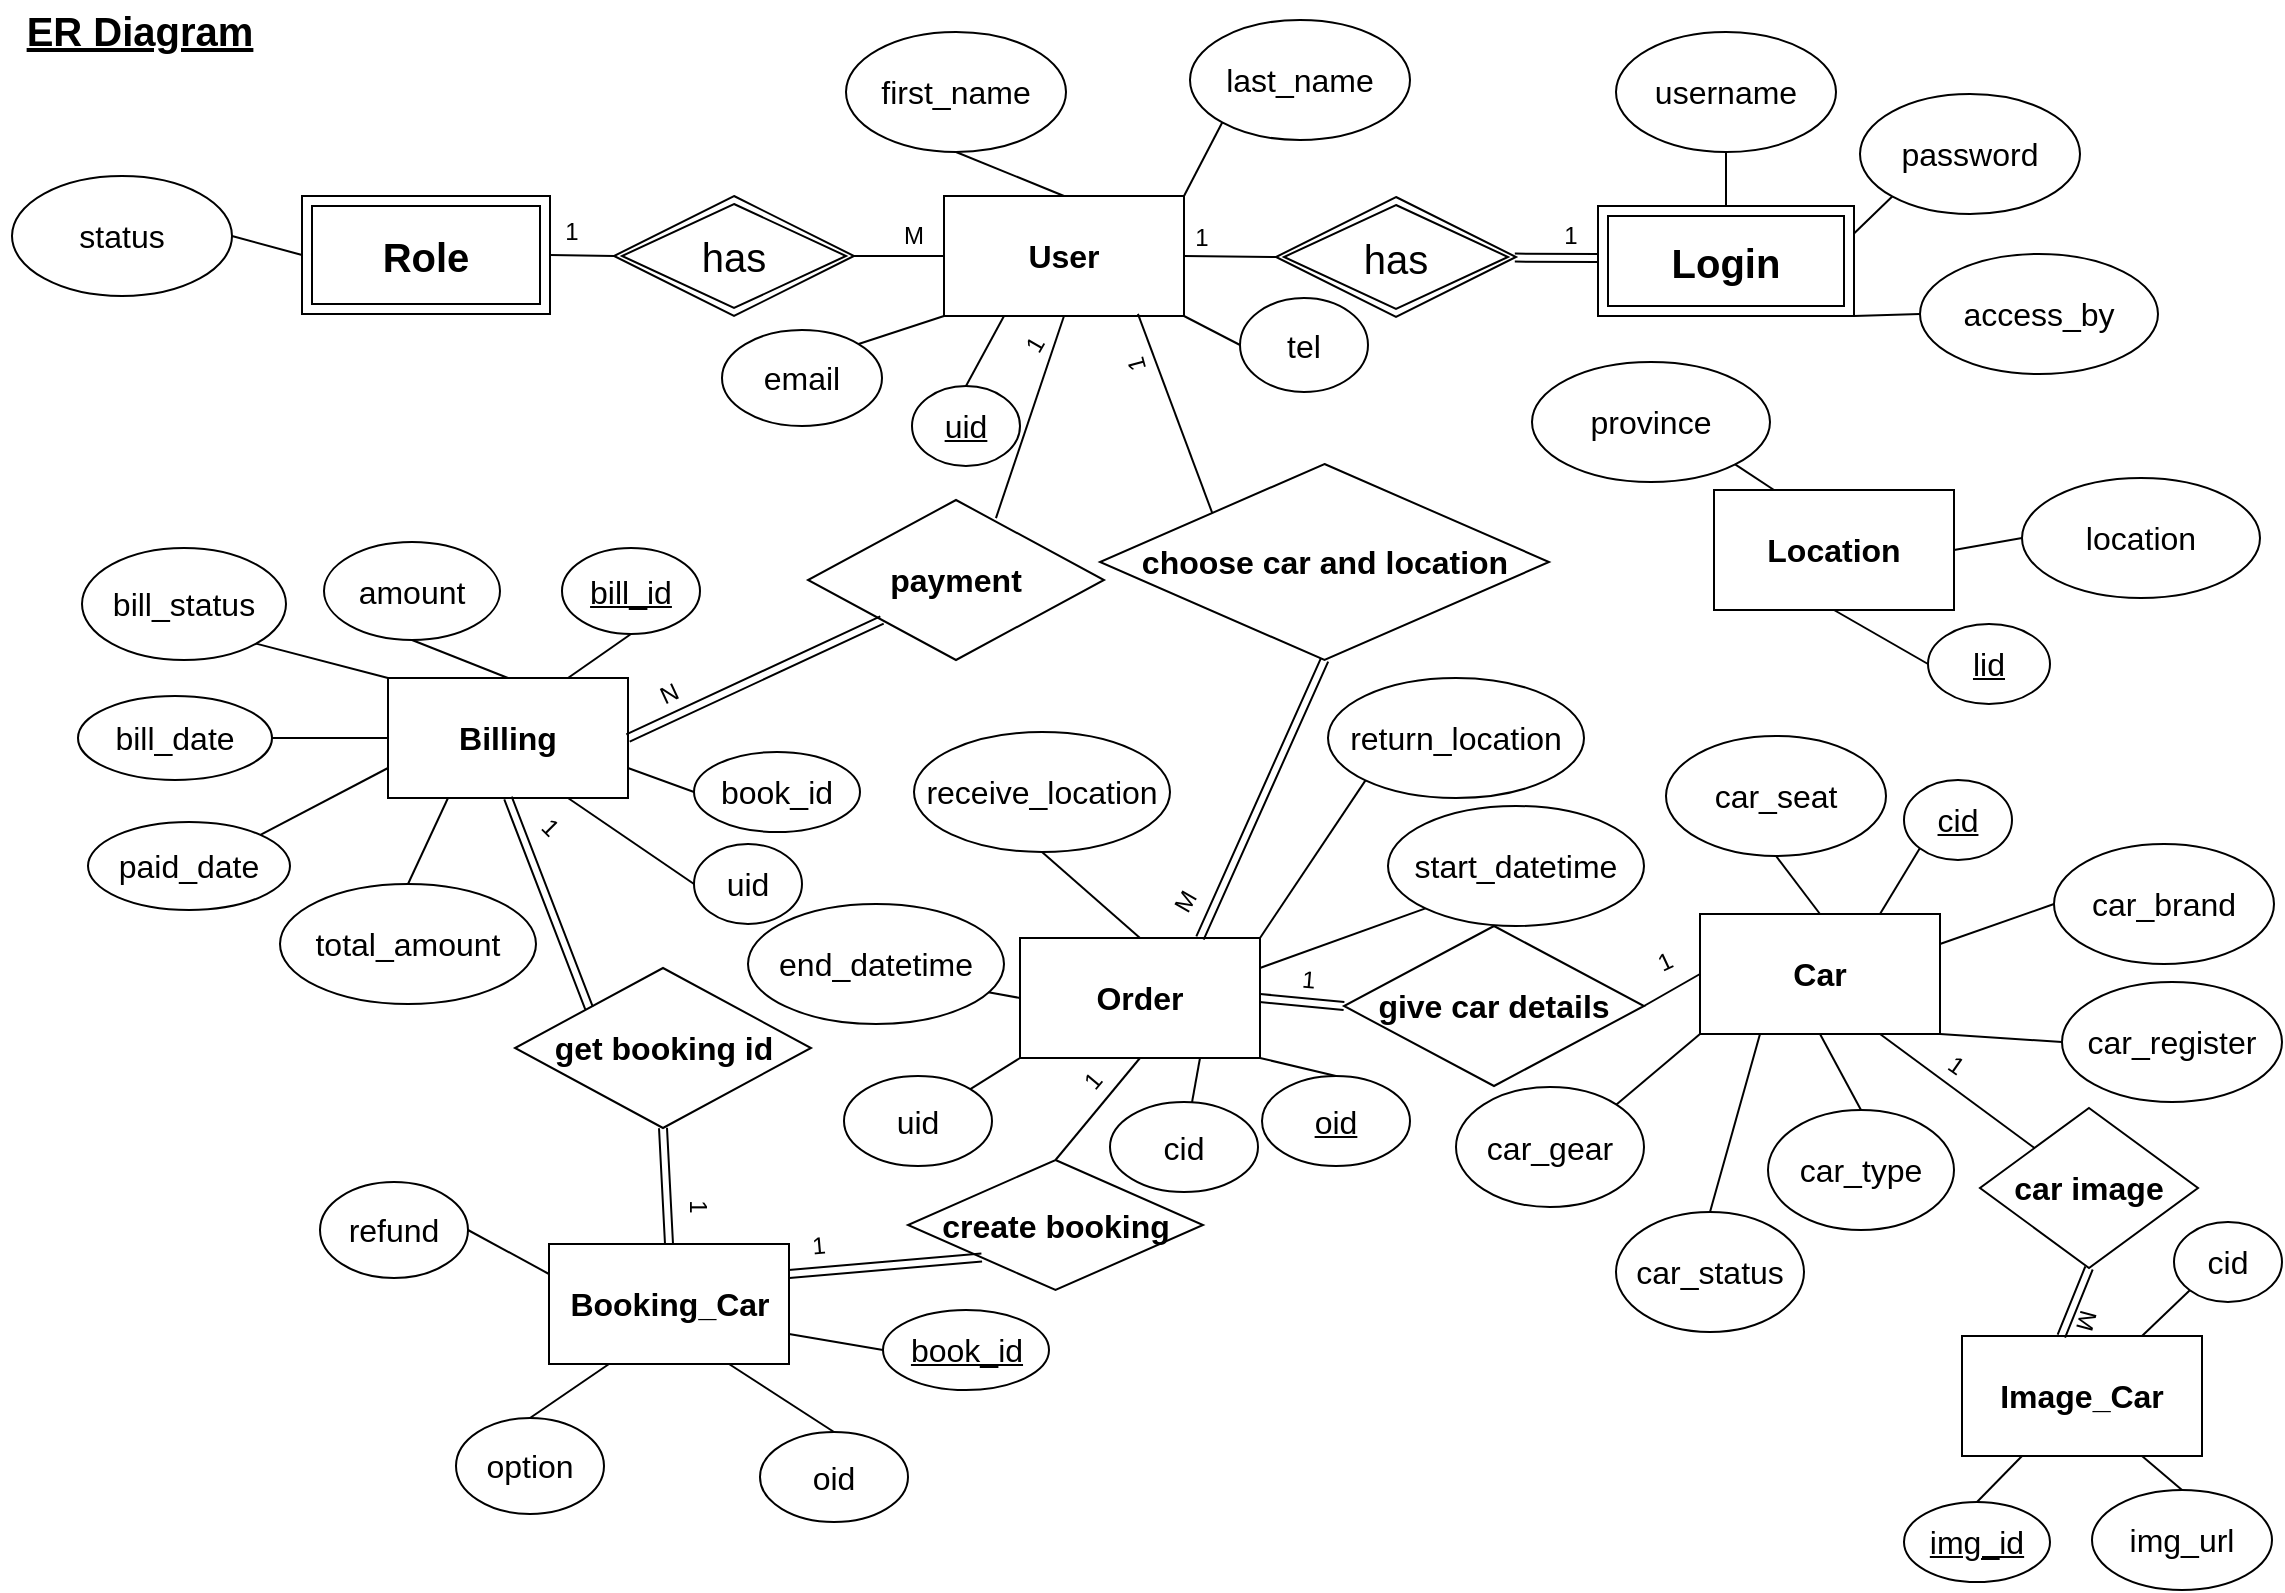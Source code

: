 <mxfile version="16.2.4" type="github" pages="2">
  <diagram id="hd5o-zbOTmuF9NX8m5Dz" name="ER Diagram">
    <mxGraphModel dx="1455" dy="165" grid="0" gridSize="10" guides="1" tooltips="1" connect="1" arrows="1" fold="1" page="1" pageScale="1" pageWidth="1169" pageHeight="827" math="0" shadow="0">
      <root>
        <mxCell id="0" />
        <mxCell id="1" parent="0" />
        <mxCell id="Bgj_-nSEFGO-PrB7RVFd-2" value="ER Diagram" style="text;html=1;strokeColor=none;fillColor=none;align=center;verticalAlign=middle;whiteSpace=wrap;rounded=0;fontStyle=5;fontSize=20;" parent="1" vertex="1">
          <mxGeometry x="22" y="845" width="140" height="30" as="geometry" />
        </mxCell>
        <mxCell id="244y3lHCc_yfuxePAoz_-1" value="&lt;b&gt;User&lt;/b&gt;" style="rounded=0;whiteSpace=wrap;html=1;labelBorderColor=none;fontSize=16;fontColor=#000000;strokeColor=#000000;fillColor=none;" parent="1" vertex="1">
          <mxGeometry x="494" y="943" width="120" height="60" as="geometry" />
        </mxCell>
        <mxCell id="244y3lHCc_yfuxePAoz_-15" value="status" style="ellipse;whiteSpace=wrap;html=1;labelBorderColor=none;fontSize=16;fontColor=#000000;strokeColor=#000000;fillColor=none;" parent="1" vertex="1">
          <mxGeometry x="28" y="933" width="110" height="60" as="geometry" />
        </mxCell>
        <mxCell id="244y3lHCc_yfuxePAoz_-20" value="email" style="ellipse;whiteSpace=wrap;html=1;labelBorderColor=none;fontSize=16;fontColor=#000000;strokeColor=#000000;fillColor=none;" parent="1" vertex="1">
          <mxGeometry x="383" y="1010" width="80" height="48" as="geometry" />
        </mxCell>
        <mxCell id="244y3lHCc_yfuxePAoz_-21" value="first_name" style="ellipse;whiteSpace=wrap;html=1;labelBorderColor=none;fontSize=16;fontColor=#000000;strokeColor=#000000;fillColor=none;" parent="1" vertex="1">
          <mxGeometry x="445" y="861" width="110" height="60" as="geometry" />
        </mxCell>
        <mxCell id="244y3lHCc_yfuxePAoz_-22" value="last_name" style="ellipse;whiteSpace=wrap;html=1;labelBorderColor=none;fontSize=16;fontColor=#000000;strokeColor=#000000;fillColor=none;" parent="1" vertex="1">
          <mxGeometry x="617" y="855" width="110" height="60" as="geometry" />
        </mxCell>
        <mxCell id="244y3lHCc_yfuxePAoz_-23" value="tel" style="ellipse;whiteSpace=wrap;html=1;labelBorderColor=none;fontSize=16;fontColor=#000000;strokeColor=#000000;fillColor=none;" parent="1" vertex="1">
          <mxGeometry x="642" y="994" width="64" height="47" as="geometry" />
        </mxCell>
        <mxCell id="244y3lHCc_yfuxePAoz_-24" value="&lt;u&gt;uid&lt;/u&gt;" style="ellipse;whiteSpace=wrap;html=1;labelBorderColor=none;fontSize=16;fontColor=#000000;strokeColor=#000000;fillColor=none;" parent="1" vertex="1">
          <mxGeometry x="478" y="1038" width="54" height="40" as="geometry" />
        </mxCell>
        <mxCell id="244y3lHCc_yfuxePAoz_-26" value="" style="endArrow=none;html=1;rounded=0;fontSize=16;fontColor=#000000;exitX=0.5;exitY=0;exitDx=0;exitDy=0;entryX=0.5;entryY=1;entryDx=0;entryDy=0;" parent="1" source="244y3lHCc_yfuxePAoz_-1" target="244y3lHCc_yfuxePAoz_-21" edge="1">
          <mxGeometry relative="1" as="geometry">
            <mxPoint x="534.0" y="930.0" as="sourcePoint" />
            <mxPoint x="502" y="895.0" as="targetPoint" />
            <Array as="points" />
          </mxGeometry>
        </mxCell>
        <mxCell id="244y3lHCc_yfuxePAoz_-27" value="" style="endArrow=none;html=1;rounded=0;fontSize=16;fontColor=#000000;exitX=1;exitY=0;exitDx=0;exitDy=0;entryX=0;entryY=1;entryDx=0;entryDy=0;" parent="1" source="244y3lHCc_yfuxePAoz_-1" target="244y3lHCc_yfuxePAoz_-22" edge="1">
          <mxGeometry relative="1" as="geometry">
            <mxPoint x="635.0" y="953.0" as="sourcePoint" />
            <mxPoint x="668" y="918.0" as="targetPoint" />
            <Array as="points" />
          </mxGeometry>
        </mxCell>
        <mxCell id="244y3lHCc_yfuxePAoz_-28" value="" style="endArrow=none;html=1;rounded=0;fontSize=16;fontColor=#000000;exitX=1;exitY=0;exitDx=0;exitDy=0;entryX=0;entryY=1;entryDx=0;entryDy=0;" parent="1" source="244y3lHCc_yfuxePAoz_-20" target="244y3lHCc_yfuxePAoz_-1" edge="1">
          <mxGeometry relative="1" as="geometry">
            <mxPoint x="447" y="983.0" as="sourcePoint" />
            <mxPoint x="504.0" y="983.0" as="targetPoint" />
          </mxGeometry>
        </mxCell>
        <mxCell id="244y3lHCc_yfuxePAoz_-29" value="" style="endArrow=none;html=1;rounded=0;fontSize=16;fontColor=#000000;exitX=0.5;exitY=0;exitDx=0;exitDy=0;entryX=0.25;entryY=1;entryDx=0;entryDy=0;" parent="1" source="244y3lHCc_yfuxePAoz_-24" target="244y3lHCc_yfuxePAoz_-1" edge="1">
          <mxGeometry relative="1" as="geometry">
            <mxPoint x="461.966" y="1037.448" as="sourcePoint" />
            <mxPoint x="504.0" y="1013" as="targetPoint" />
          </mxGeometry>
        </mxCell>
        <mxCell id="244y3lHCc_yfuxePAoz_-30" value="" style="endArrow=none;html=1;rounded=0;fontSize=16;fontColor=#000000;exitX=0;exitY=0.5;exitDx=0;exitDy=0;entryX=1;entryY=1;entryDx=0;entryDy=0;" parent="1" source="244y3lHCc_yfuxePAoz_-23" target="244y3lHCc_yfuxePAoz_-1" edge="1">
          <mxGeometry relative="1" as="geometry">
            <mxPoint x="515.0" y="1048" as="sourcePoint" />
            <mxPoint x="534.0" y="1013" as="targetPoint" />
          </mxGeometry>
        </mxCell>
        <mxCell id="244y3lHCc_yfuxePAoz_-31" value="username" style="ellipse;whiteSpace=wrap;html=1;labelBorderColor=none;fontSize=16;fontColor=#000000;strokeColor=#000000;fillColor=none;" parent="1" vertex="1">
          <mxGeometry x="830" y="861" width="110" height="60" as="geometry" />
        </mxCell>
        <mxCell id="244y3lHCc_yfuxePAoz_-32" value="password" style="ellipse;whiteSpace=wrap;html=1;labelBorderColor=none;fontSize=16;fontColor=#000000;strokeColor=#000000;fillColor=none;" parent="1" vertex="1">
          <mxGeometry x="952" y="892" width="110" height="60" as="geometry" />
        </mxCell>
        <mxCell id="244y3lHCc_yfuxePAoz_-34" value="access_by" style="ellipse;whiteSpace=wrap;html=1;labelBorderColor=none;fontSize=16;fontColor=#000000;strokeColor=#000000;fillColor=none;" parent="1" vertex="1">
          <mxGeometry x="982" y="972" width="119" height="60" as="geometry" />
        </mxCell>
        <mxCell id="3j9R8EAmM8wMKocxTX7u-1" value="&lt;b&gt;Car&lt;/b&gt;" style="rounded=0;whiteSpace=wrap;html=1;labelBorderColor=none;fontSize=16;fontColor=#000000;strokeColor=#000000;fillColor=none;" parent="1" vertex="1">
          <mxGeometry x="872" y="1302" width="120" height="60" as="geometry" />
        </mxCell>
        <mxCell id="3j9R8EAmM8wMKocxTX7u-2" value="&lt;b&gt;choose car and location&lt;/b&gt;" style="rhombus;whiteSpace=wrap;html=1;labelBorderColor=none;fontSize=16;fontColor=#000000;strokeColor=#000000;fillColor=none;" parent="1" vertex="1">
          <mxGeometry x="572" y="1077" width="224.5" height="98" as="geometry" />
        </mxCell>
        <mxCell id="3j9R8EAmM8wMKocxTX7u-5" value="&lt;u&gt;cid&lt;/u&gt;" style="ellipse;whiteSpace=wrap;html=1;labelBorderColor=none;fontSize=16;fontColor=#000000;strokeColor=#000000;fillColor=none;" parent="1" vertex="1">
          <mxGeometry x="974" y="1235" width="54" height="40" as="geometry" />
        </mxCell>
        <mxCell id="3j9R8EAmM8wMKocxTX7u-7" value="car_brand" style="ellipse;whiteSpace=wrap;html=1;labelBorderColor=none;fontSize=16;fontColor=#000000;strokeColor=#000000;fillColor=none;" parent="1" vertex="1">
          <mxGeometry x="1049" y="1267" width="110" height="60" as="geometry" />
        </mxCell>
        <mxCell id="3j9R8EAmM8wMKocxTX7u-8" value="car_register" style="ellipse;whiteSpace=wrap;html=1;labelBorderColor=none;fontSize=16;fontColor=#000000;strokeColor=#000000;fillColor=none;" parent="1" vertex="1">
          <mxGeometry x="1053" y="1336" width="110" height="60" as="geometry" />
        </mxCell>
        <mxCell id="3j9R8EAmM8wMKocxTX7u-9" value="car_type" style="ellipse;whiteSpace=wrap;html=1;labelBorderColor=none;fontSize=16;fontColor=#000000;strokeColor=#000000;fillColor=none;" parent="1" vertex="1">
          <mxGeometry x="906" y="1400" width="93" height="60" as="geometry" />
        </mxCell>
        <mxCell id="3j9R8EAmM8wMKocxTX7u-10" value="car_gear" style="ellipse;whiteSpace=wrap;html=1;labelBorderColor=none;fontSize=16;fontColor=#000000;strokeColor=#000000;fillColor=none;" parent="1" vertex="1">
          <mxGeometry x="750" y="1388.5" width="94" height="60" as="geometry" />
        </mxCell>
        <mxCell id="3j9R8EAmM8wMKocxTX7u-11" value="car_seat" style="ellipse;whiteSpace=wrap;html=1;labelBorderColor=none;fontSize=16;fontColor=#000000;strokeColor=#000000;fillColor=none;" parent="1" vertex="1">
          <mxGeometry x="855" y="1213" width="110" height="60" as="geometry" />
        </mxCell>
        <mxCell id="3j9R8EAmM8wMKocxTX7u-12" value="&lt;b&gt;car image&lt;/b&gt;" style="rhombus;whiteSpace=wrap;html=1;labelBorderColor=none;fontSize=16;fontColor=#000000;strokeColor=#000000;fillColor=none;" parent="1" vertex="1">
          <mxGeometry x="1012" y="1399" width="109" height="80" as="geometry" />
        </mxCell>
        <mxCell id="3j9R8EAmM8wMKocxTX7u-13" value="&lt;b&gt;Image_Car&lt;/b&gt;" style="rounded=0;whiteSpace=wrap;html=1;labelBorderColor=none;fontSize=16;fontColor=#000000;strokeColor=#000000;fillColor=none;" parent="1" vertex="1">
          <mxGeometry x="1003" y="1513" width="120" height="60" as="geometry" />
        </mxCell>
        <mxCell id="3j9R8EAmM8wMKocxTX7u-15" value="" style="endArrow=none;html=1;rounded=0;fontSize=16;fontColor=#000000;entryX=0.75;entryY=0;entryDx=0;entryDy=0;exitX=0;exitY=1;exitDx=0;exitDy=0;" parent="1" source="3j9R8EAmM8wMKocxTX7u-5" target="3j9R8EAmM8wMKocxTX7u-1" edge="1">
          <mxGeometry width="50" height="50" relative="1" as="geometry">
            <mxPoint x="916.5" y="1258" as="sourcePoint" />
            <mxPoint x="931" y="1299" as="targetPoint" />
          </mxGeometry>
        </mxCell>
        <mxCell id="3j9R8EAmM8wMKocxTX7u-16" value="" style="endArrow=none;html=1;rounded=0;fontSize=16;fontColor=#000000;exitX=0;exitY=0.5;exitDx=0;exitDy=0;entryX=1;entryY=0.25;entryDx=0;entryDy=0;" parent="1" source="3j9R8EAmM8wMKocxTX7u-7" target="3j9R8EAmM8wMKocxTX7u-1" edge="1">
          <mxGeometry width="50" height="50" relative="1" as="geometry">
            <mxPoint x="988.379" y="1268.483" as="sourcePoint" />
            <mxPoint x="978" y="1299" as="targetPoint" />
          </mxGeometry>
        </mxCell>
        <mxCell id="3j9R8EAmM8wMKocxTX7u-18" value="" style="endArrow=none;html=1;rounded=0;fontSize=16;fontColor=#000000;exitX=0.414;exitY=0.002;exitDx=0;exitDy=0;entryX=0.5;entryY=1;entryDx=0;entryDy=0;exitPerimeter=0;shape=link;" parent="1" source="3j9R8EAmM8wMKocxTX7u-13" target="3j9R8EAmM8wMKocxTX7u-12" edge="1">
          <mxGeometry relative="1" as="geometry">
            <mxPoint x="896.36" y="1446.98" as="sourcePoint" />
            <mxPoint x="1022" y="1449" as="targetPoint" />
          </mxGeometry>
        </mxCell>
        <mxCell id="3j9R8EAmM8wMKocxTX7u-19" value="cid" style="ellipse;whiteSpace=wrap;html=1;labelBorderColor=none;fontSize=16;fontColor=#000000;strokeColor=#000000;fillColor=none;" parent="1" vertex="1">
          <mxGeometry x="1109" y="1456" width="54" height="40" as="geometry" />
        </mxCell>
        <mxCell id="3j9R8EAmM8wMKocxTX7u-20" value="&lt;u&gt;img_id&lt;/u&gt;" style="ellipse;whiteSpace=wrap;html=1;labelBorderColor=none;fontSize=16;fontColor=#000000;strokeColor=#000000;fillColor=none;" parent="1" vertex="1">
          <mxGeometry x="974" y="1596" width="73" height="40" as="geometry" />
        </mxCell>
        <mxCell id="3j9R8EAmM8wMKocxTX7u-21" value="img_url" style="ellipse;whiteSpace=wrap;html=1;labelBorderColor=none;fontSize=16;fontColor=#000000;strokeColor=#000000;fillColor=none;" parent="1" vertex="1">
          <mxGeometry x="1068" y="1590" width="90" height="50" as="geometry" />
        </mxCell>
        <mxCell id="3j9R8EAmM8wMKocxTX7u-24" value="" style="endArrow=none;html=1;rounded=0;fontSize=16;fontColor=#000000;entryX=0.5;entryY=0;entryDx=0;entryDy=0;exitX=0.5;exitY=1;exitDx=0;exitDy=0;" parent="1" source="3j9R8EAmM8wMKocxTX7u-1" target="3j9R8EAmM8wMKocxTX7u-9" edge="1">
          <mxGeometry width="50" height="50" relative="1" as="geometry">
            <mxPoint x="901" y="1359" as="sourcePoint" />
            <mxPoint x="877" y="1413" as="targetPoint" />
          </mxGeometry>
        </mxCell>
        <mxCell id="3j9R8EAmM8wMKocxTX7u-25" value="" style="endArrow=none;html=1;rounded=0;fontSize=16;fontColor=#000000;entryX=0;entryY=0.5;entryDx=0;entryDy=0;exitX=1;exitY=1;exitDx=0;exitDy=0;" parent="1" source="3j9R8EAmM8wMKocxTX7u-1" target="3j9R8EAmM8wMKocxTX7u-8" edge="1">
          <mxGeometry width="50" height="50" relative="1" as="geometry">
            <mxPoint x="931" y="1359" as="sourcePoint" />
            <mxPoint x="951.364" y="1409.649" as="targetPoint" />
          </mxGeometry>
        </mxCell>
        <mxCell id="3j9R8EAmM8wMKocxTX7u-26" value="" style="endArrow=none;html=1;rounded=0;fontSize=16;fontColor=#000000;exitX=0.75;exitY=0;exitDx=0;exitDy=0;entryX=0;entryY=1;entryDx=0;entryDy=0;" parent="1" source="3j9R8EAmM8wMKocxTX7u-13" target="3j9R8EAmM8wMKocxTX7u-19" edge="1">
          <mxGeometry relative="1" as="geometry">
            <mxPoint x="1062.68" y="1523.12" as="sourcePoint" />
            <mxPoint x="1062" y="1489" as="targetPoint" />
            <Array as="points" />
          </mxGeometry>
        </mxCell>
        <mxCell id="3j9R8EAmM8wMKocxTX7u-27" value="" style="endArrow=none;html=1;rounded=0;fontSize=16;fontColor=#000000;exitX=0.5;exitY=0;exitDx=0;exitDy=0;entryX=0.25;entryY=1;entryDx=0;entryDy=0;" parent="1" source="3j9R8EAmM8wMKocxTX7u-20" target="3j9R8EAmM8wMKocxTX7u-13" edge="1">
          <mxGeometry relative="1" as="geometry">
            <mxPoint x="1103" y="1523" as="sourcePoint" />
            <mxPoint x="1127.316" y="1500.438" as="targetPoint" />
            <Array as="points" />
          </mxGeometry>
        </mxCell>
        <mxCell id="3j9R8EAmM8wMKocxTX7u-28" value="" style="endArrow=none;html=1;rounded=0;fontSize=16;fontColor=#000000;exitX=0.5;exitY=0;exitDx=0;exitDy=0;entryX=0.75;entryY=1;entryDx=0;entryDy=0;" parent="1" source="3j9R8EAmM8wMKocxTX7u-21" target="3j9R8EAmM8wMKocxTX7u-13" edge="1">
          <mxGeometry relative="1" as="geometry">
            <mxPoint x="1020.5" y="1606" as="sourcePoint" />
            <mxPoint x="1043.0" y="1583.0" as="targetPoint" />
            <Array as="points" />
          </mxGeometry>
        </mxCell>
        <mxCell id="3j9R8EAmM8wMKocxTX7u-29" value="&lt;b&gt;Booking_Car&lt;br&gt;&lt;/b&gt;" style="rounded=0;whiteSpace=wrap;html=1;labelBorderColor=none;fontSize=16;fontColor=#000000;strokeColor=#000000;fillColor=none;" parent="1" vertex="1">
          <mxGeometry x="296.5" y="1467" width="120" height="60" as="geometry" />
        </mxCell>
        <mxCell id="3j9R8EAmM8wMKocxTX7u-30" value="&lt;b&gt;Billing&lt;br&gt;&lt;/b&gt;" style="rounded=0;whiteSpace=wrap;html=1;labelBorderColor=none;fontSize=16;fontColor=#000000;strokeColor=#000000;fillColor=none;" parent="1" vertex="1">
          <mxGeometry x="216" y="1184" width="120" height="60" as="geometry" />
        </mxCell>
        <mxCell id="3j9R8EAmM8wMKocxTX7u-32" style="edgeStyle=none;rounded=0;orthogonalLoop=1;jettySize=auto;html=1;exitX=0.5;exitY=0;exitDx=0;exitDy=0;fontSize=16;fontColor=#000000;" parent="1" source="3j9R8EAmM8wMKocxTX7u-29" target="3j9R8EAmM8wMKocxTX7u-29" edge="1">
          <mxGeometry relative="1" as="geometry" />
        </mxCell>
        <mxCell id="3j9R8EAmM8wMKocxTX7u-33" value="" style="endArrow=none;html=1;rounded=0;fontSize=16;fontColor=#000000;exitX=0.75;exitY=1;exitDx=0;exitDy=0;entryX=0;entryY=0;entryDx=0;entryDy=0;" parent="1" source="3j9R8EAmM8wMKocxTX7u-1" target="3j9R8EAmM8wMKocxTX7u-12" edge="1">
          <mxGeometry relative="1" as="geometry">
            <mxPoint x="919" y="1041" as="sourcePoint" />
            <mxPoint x="989.759" y="1098.621" as="targetPoint" />
          </mxGeometry>
        </mxCell>
        <mxCell id="3j9R8EAmM8wMKocxTX7u-34" value="&lt;b&gt;give car details&lt;/b&gt;" style="rhombus;whiteSpace=wrap;html=1;labelBorderColor=none;fontSize=16;fontColor=#000000;strokeColor=#000000;fillColor=none;" parent="1" vertex="1">
          <mxGeometry x="694" y="1308" width="150" height="80" as="geometry" />
        </mxCell>
        <mxCell id="3j9R8EAmM8wMKocxTX7u-38" value="car_status" style="ellipse;whiteSpace=wrap;html=1;labelBorderColor=none;fontSize=16;fontColor=#000000;strokeColor=#000000;fillColor=none;" parent="1" vertex="1">
          <mxGeometry x="830" y="1451" width="94" height="60" as="geometry" />
        </mxCell>
        <mxCell id="3j9R8EAmM8wMKocxTX7u-40" value="&lt;u&gt;book_id&lt;/u&gt;" style="ellipse;whiteSpace=wrap;html=1;labelBorderColor=none;fontSize=16;fontColor=#000000;strokeColor=#000000;fillColor=none;" parent="1" vertex="1">
          <mxGeometry x="463.5" y="1500" width="83" height="40" as="geometry" />
        </mxCell>
        <mxCell id="3j9R8EAmM8wMKocxTX7u-41" value="start_datetime" style="ellipse;whiteSpace=wrap;html=1;labelBorderColor=none;fontSize=16;fontColor=#000000;strokeColor=#000000;fillColor=none;" parent="1" vertex="1">
          <mxGeometry x="716" y="1248" width="128" height="60" as="geometry" />
        </mxCell>
        <mxCell id="3j9R8EAmM8wMKocxTX7u-42" value="end_datetime" style="ellipse;whiteSpace=wrap;html=1;labelBorderColor=none;fontSize=16;fontColor=#000000;strokeColor=#000000;fillColor=none;" parent="1" vertex="1">
          <mxGeometry x="396" y="1297" width="128" height="60" as="geometry" />
        </mxCell>
        <mxCell id="3j9R8EAmM8wMKocxTX7u-43" value="option" style="ellipse;whiteSpace=wrap;html=1;labelBorderColor=none;fontSize=16;fontColor=#000000;strokeColor=#000000;fillColor=none;" parent="1" vertex="1">
          <mxGeometry x="250" y="1554" width="74" height="48" as="geometry" />
        </mxCell>
        <mxCell id="3j9R8EAmM8wMKocxTX7u-44" value="receive_location" style="ellipse;whiteSpace=wrap;html=1;labelBorderColor=none;fontSize=16;fontColor=#000000;strokeColor=#000000;fillColor=none;" parent="1" vertex="1">
          <mxGeometry x="479" y="1211" width="128" height="60" as="geometry" />
        </mxCell>
        <mxCell id="3j9R8EAmM8wMKocxTX7u-45" value="return_location" style="ellipse;whiteSpace=wrap;html=1;labelBorderColor=none;fontSize=16;fontColor=#000000;strokeColor=#000000;fillColor=none;" parent="1" vertex="1">
          <mxGeometry x="686" y="1184" width="128" height="60" as="geometry" />
        </mxCell>
        <mxCell id="3j9R8EAmM8wMKocxTX7u-55" value="&lt;b&gt;get booking id&lt;/b&gt;" style="rhombus;whiteSpace=wrap;html=1;labelBorderColor=none;fontSize=16;fontColor=#000000;strokeColor=#000000;fillColor=none;" parent="1" vertex="1">
          <mxGeometry x="279.5" y="1329" width="148" height="80" as="geometry" />
        </mxCell>
        <mxCell id="7I3Bi5uRpT9d5DQ6h8WQ-2" value="" style="endArrow=none;html=1;rounded=0;fontSize=16;fontColor=#000000;entryX=0.5;entryY=1;entryDx=0;entryDy=0;exitX=0.5;exitY=0;exitDx=0;exitDy=0;shape=link;" parent="1" source="3j9R8EAmM8wMKocxTX7u-29" target="3j9R8EAmM8wMKocxTX7u-55" edge="1">
          <mxGeometry width="50" height="50" relative="1" as="geometry">
            <mxPoint x="592" y="1366" as="sourcePoint" />
            <mxPoint x="642" y="1316" as="targetPoint" />
          </mxGeometry>
        </mxCell>
        <mxCell id="7I3Bi5uRpT9d5DQ6h8WQ-3" value="" style="endArrow=none;html=1;rounded=0;fontSize=16;fontColor=#000000;entryX=0.5;entryY=1;entryDx=0;entryDy=0;exitX=0;exitY=0;exitDx=0;exitDy=0;shape=link;" parent="1" source="3j9R8EAmM8wMKocxTX7u-55" target="3j9R8EAmM8wMKocxTX7u-30" edge="1">
          <mxGeometry width="50" height="50" relative="1" as="geometry">
            <mxPoint x="278" y="1414" as="sourcePoint" />
            <mxPoint x="220.0" y="1331.0" as="targetPoint" />
          </mxGeometry>
        </mxCell>
        <mxCell id="7I3Bi5uRpT9d5DQ6h8WQ-4" value="book_id" style="ellipse;whiteSpace=wrap;html=1;labelBorderColor=none;fontSize=16;fontColor=#000000;strokeColor=#000000;fillColor=none;" parent="1" vertex="1">
          <mxGeometry x="369" y="1221" width="83" height="40" as="geometry" />
        </mxCell>
        <mxCell id="7I3Bi5uRpT9d5DQ6h8WQ-5" value="refund" style="ellipse;whiteSpace=wrap;html=1;labelBorderColor=none;fontSize=16;fontColor=#000000;strokeColor=#000000;fillColor=none;" parent="1" vertex="1">
          <mxGeometry x="182" y="1436" width="74" height="48" as="geometry" />
        </mxCell>
        <mxCell id="bAPP0g9goZMpfwi9F91i-1" value="" style="endArrow=none;html=1;rounded=0;fontSize=16;fontColor=#000000;exitX=1;exitY=0.75;exitDx=0;exitDy=0;entryX=0;entryY=0.5;entryDx=0;entryDy=0;" parent="1" source="3j9R8EAmM8wMKocxTX7u-30" target="7I3Bi5uRpT9d5DQ6h8WQ-4" edge="1">
          <mxGeometry relative="1" as="geometry">
            <mxPoint x="521" y="1200" as="sourcePoint" />
            <mxPoint x="478" y="1336" as="targetPoint" />
            <Array as="points" />
          </mxGeometry>
        </mxCell>
        <mxCell id="bAPP0g9goZMpfwi9F91i-2" value="&lt;b&gt;payment&lt;/b&gt;" style="rhombus;whiteSpace=wrap;html=1;labelBorderColor=none;fontSize=16;fontColor=#000000;strokeColor=#000000;fillColor=none;" parent="1" vertex="1">
          <mxGeometry x="426" y="1095" width="148" height="80" as="geometry" />
        </mxCell>
        <mxCell id="bAPP0g9goZMpfwi9F91i-3" value="" style="endArrow=none;html=1;rounded=0;fontSize=16;fontColor=#000000;exitX=0.5;exitY=1;exitDx=0;exitDy=0;entryX=0.635;entryY=0.113;entryDx=0;entryDy=0;entryPerimeter=0;" parent="1" source="244y3lHCc_yfuxePAoz_-1" target="bAPP0g9goZMpfwi9F91i-2" edge="1">
          <mxGeometry relative="1" as="geometry">
            <mxPoint x="602" y="1083" as="sourcePoint" />
            <mxPoint x="559" y="1219" as="targetPoint" />
          </mxGeometry>
        </mxCell>
        <mxCell id="bAPP0g9goZMpfwi9F91i-4" value="" style="endArrow=none;html=1;rounded=0;fontSize=16;fontColor=#000000;exitX=0;exitY=1;exitDx=0;exitDy=0;entryX=1;entryY=0.5;entryDx=0;entryDy=0;shape=link;" parent="1" source="bAPP0g9goZMpfwi9F91i-2" target="3j9R8EAmM8wMKocxTX7u-30" edge="1">
          <mxGeometry relative="1" as="geometry">
            <mxPoint x="594" y="1013" as="sourcePoint" />
            <mxPoint x="547.0" y="1125" as="targetPoint" />
          </mxGeometry>
        </mxCell>
        <mxCell id="bAPP0g9goZMpfwi9F91i-5" value="bill_id" style="ellipse;whiteSpace=wrap;html=1;labelBorderColor=none;fontSize=16;fontColor=#000000;strokeColor=#000000;fillColor=none;fontStyle=4" parent="1" vertex="1">
          <mxGeometry x="303" y="1119" width="69" height="43" as="geometry" />
        </mxCell>
        <mxCell id="bAPP0g9goZMpfwi9F91i-6" value="bill_status" style="ellipse;whiteSpace=wrap;html=1;labelBorderColor=none;fontSize=16;fontColor=#000000;strokeColor=#000000;fillColor=none;" parent="1" vertex="1">
          <mxGeometry x="63" y="1119" width="102" height="56" as="geometry" />
        </mxCell>
        <mxCell id="bAPP0g9goZMpfwi9F91i-7" value="bill_date" style="ellipse;whiteSpace=wrap;html=1;labelBorderColor=none;fontSize=16;fontColor=#000000;strokeColor=#000000;fillColor=none;" parent="1" vertex="1">
          <mxGeometry x="61" y="1193" width="97" height="42" as="geometry" />
        </mxCell>
        <mxCell id="bAPP0g9goZMpfwi9F91i-8" value="paid_date" style="ellipse;whiteSpace=wrap;html=1;labelBorderColor=none;fontSize=16;fontColor=#000000;strokeColor=#000000;fillColor=none;" parent="1" vertex="1">
          <mxGeometry x="66" y="1256" width="101" height="44" as="geometry" />
        </mxCell>
        <mxCell id="bAPP0g9goZMpfwi9F91i-9" value="total_amount" style="ellipse;whiteSpace=wrap;html=1;labelBorderColor=none;fontSize=16;fontColor=#000000;strokeColor=#000000;fillColor=none;" parent="1" vertex="1">
          <mxGeometry x="162" y="1287" width="128" height="60" as="geometry" />
        </mxCell>
        <mxCell id="bAPP0g9goZMpfwi9F91i-10" value="amount" style="ellipse;whiteSpace=wrap;html=1;labelBorderColor=none;fontSize=16;fontColor=#000000;strokeColor=#000000;fillColor=none;" parent="1" vertex="1">
          <mxGeometry x="184" y="1116" width="88" height="49" as="geometry" />
        </mxCell>
        <mxCell id="bAPP0g9goZMpfwi9F91i-11" value="" style="endArrow=none;html=1;rounded=0;fontSize=16;fontColor=#000000;exitX=0.75;exitY=0;exitDx=0;exitDy=0;entryX=0.5;entryY=1;entryDx=0;entryDy=0;" parent="1" source="3j9R8EAmM8wMKocxTX7u-30" target="bAPP0g9goZMpfwi9F91i-5" edge="1">
          <mxGeometry relative="1" as="geometry">
            <mxPoint x="243" y="1055" as="sourcePoint" />
            <mxPoint x="250" y="1013" as="targetPoint" />
            <Array as="points" />
          </mxGeometry>
        </mxCell>
        <mxCell id="bAPP0g9goZMpfwi9F91i-12" value="" style="endArrow=none;html=1;rounded=0;fontSize=16;fontColor=#000000;exitX=0.5;exitY=0;exitDx=0;exitDy=0;entryX=0.5;entryY=1;entryDx=0;entryDy=0;" parent="1" source="3j9R8EAmM8wMKocxTX7u-30" target="bAPP0g9goZMpfwi9F91i-10" edge="1">
          <mxGeometry relative="1" as="geometry">
            <mxPoint x="515" y="1048" as="sourcePoint" />
            <mxPoint x="534" y="1013" as="targetPoint" />
          </mxGeometry>
        </mxCell>
        <mxCell id="bAPP0g9goZMpfwi9F91i-13" value="" style="endArrow=none;html=1;rounded=0;fontSize=16;fontColor=#000000;exitX=0;exitY=0;exitDx=0;exitDy=0;entryX=1;entryY=1;entryDx=0;entryDy=0;" parent="1" source="3j9R8EAmM8wMKocxTX7u-30" target="bAPP0g9goZMpfwi9F91i-6" edge="1">
          <mxGeometry relative="1" as="geometry">
            <mxPoint x="243" y="1055" as="sourcePoint" />
            <mxPoint x="250" y="1013" as="targetPoint" />
            <Array as="points" />
          </mxGeometry>
        </mxCell>
        <mxCell id="bAPP0g9goZMpfwi9F91i-14" value="" style="endArrow=none;html=1;rounded=0;fontSize=16;fontColor=#000000;exitX=0;exitY=0.5;exitDx=0;exitDy=0;entryX=1;entryY=0.5;entryDx=0;entryDy=0;" parent="1" source="3j9R8EAmM8wMKocxTX7u-30" target="bAPP0g9goZMpfwi9F91i-7" edge="1">
          <mxGeometry relative="1" as="geometry">
            <mxPoint x="226" y="1194" as="sourcePoint" />
            <mxPoint x="160.53" y="1176.539" as="targetPoint" />
            <Array as="points" />
          </mxGeometry>
        </mxCell>
        <mxCell id="bAPP0g9goZMpfwi9F91i-15" value="" style="endArrow=none;html=1;rounded=0;fontSize=16;fontColor=#000000;exitX=0;exitY=0.75;exitDx=0;exitDy=0;entryX=1;entryY=0;entryDx=0;entryDy=0;" parent="1" source="3j9R8EAmM8wMKocxTX7u-30" target="bAPP0g9goZMpfwi9F91i-8" edge="1">
          <mxGeometry relative="1" as="geometry">
            <mxPoint x="226" y="1224" as="sourcePoint" />
            <mxPoint x="168.0" y="1224" as="targetPoint" />
            <Array as="points" />
          </mxGeometry>
        </mxCell>
        <mxCell id="bAPP0g9goZMpfwi9F91i-16" value="" style="endArrow=none;html=1;rounded=0;fontSize=16;fontColor=#000000;exitX=0.25;exitY=1;exitDx=0;exitDy=0;entryX=0.5;entryY=0;entryDx=0;entryDy=0;" parent="1" source="3j9R8EAmM8wMKocxTX7u-30" target="bAPP0g9goZMpfwi9F91i-9" edge="1">
          <mxGeometry relative="1" as="geometry">
            <mxPoint x="226" y="1239" as="sourcePoint" />
            <mxPoint x="162.5" y="1272.571" as="targetPoint" />
            <Array as="points" />
          </mxGeometry>
        </mxCell>
        <mxCell id="-oZ0ZY-tMZUBWqdZQFJu-1" value="1" style="text;html=1;strokeColor=none;fillColor=none;align=center;verticalAlign=middle;whiteSpace=wrap;rounded=0;" parent="1" vertex="1">
          <mxGeometry x="292" y="948" width="32" height="26" as="geometry" />
        </mxCell>
        <mxCell id="-oZ0ZY-tMZUBWqdZQFJu-2" value="M" style="text;html=1;strokeColor=none;fillColor=none;align=center;verticalAlign=middle;whiteSpace=wrap;rounded=0;" parent="1" vertex="1">
          <mxGeometry x="463" y="952" width="32" height="22" as="geometry" />
        </mxCell>
        <mxCell id="-oZ0ZY-tMZUBWqdZQFJu-3" value="1" style="text;html=1;strokeColor=none;fillColor=none;align=center;verticalAlign=middle;whiteSpace=wrap;rounded=0;" parent="1" vertex="1">
          <mxGeometry x="607" y="956" width="31.5" height="16" as="geometry" />
        </mxCell>
        <mxCell id="-oZ0ZY-tMZUBWqdZQFJu-4" value="1" style="text;html=1;strokeColor=none;fillColor=none;align=center;verticalAlign=middle;whiteSpace=wrap;rounded=0;" parent="1" vertex="1">
          <mxGeometry x="792" y="953" width="31" height="20" as="geometry" />
        </mxCell>
        <mxCell id="-oZ0ZY-tMZUBWqdZQFJu-11" value="M" style="text;html=1;strokeColor=none;fillColor=none;align=center;verticalAlign=middle;whiteSpace=wrap;rounded=0;rotation=105;" parent="1" vertex="1">
          <mxGeometry x="1053" y="1498" width="25" height="15" as="geometry" />
        </mxCell>
        <mxCell id="-oZ0ZY-tMZUBWqdZQFJu-15" value="1" style="text;html=1;strokeColor=none;fillColor=none;align=center;verticalAlign=middle;whiteSpace=wrap;rounded=0;rotation=90;" parent="1" vertex="1">
          <mxGeometry x="359" y="1441" width="25" height="15" as="geometry" />
        </mxCell>
        <mxCell id="-oZ0ZY-tMZUBWqdZQFJu-16" value="1" style="text;html=1;strokeColor=none;fillColor=none;align=center;verticalAlign=middle;whiteSpace=wrap;rounded=0;rotation=45;" parent="1" vertex="1">
          <mxGeometry x="285" y="1251" width="25" height="15" as="geometry" />
        </mxCell>
        <mxCell id="-oZ0ZY-tMZUBWqdZQFJu-17" value="N" style="text;html=1;strokeColor=none;fillColor=none;align=center;verticalAlign=middle;whiteSpace=wrap;rounded=0;rotation=-25;" parent="1" vertex="1">
          <mxGeometry x="344" y="1184" width="25" height="15" as="geometry" />
        </mxCell>
        <mxCell id="-oZ0ZY-tMZUBWqdZQFJu-18" value="1" style="text;html=1;strokeColor=none;fillColor=none;align=center;verticalAlign=middle;whiteSpace=wrap;rounded=0;rotation=-60;" parent="1" vertex="1">
          <mxGeometry x="526.5" y="1010" width="25" height="15" as="geometry" />
        </mxCell>
        <mxCell id="L4dxzPDyEgqcm-sHMNtb-2" value="&lt;font style=&quot;font-size: 20px&quot;&gt;&lt;b&gt;Role&lt;/b&gt;&lt;/font&gt;" style="shape=ext;margin=3;double=1;whiteSpace=wrap;html=1;align=center;strokeColor=default;fillColor=none;" parent="1" vertex="1">
          <mxGeometry x="173" y="943" width="124" height="59" as="geometry" />
        </mxCell>
        <mxCell id="L4dxzPDyEgqcm-sHMNtb-5" value="" style="endArrow=none;html=1;rounded=0;fontSize=20;exitX=1;exitY=0.5;exitDx=0;exitDy=0;entryX=0;entryY=0.5;entryDx=0;entryDy=0;" parent="1" source="244y3lHCc_yfuxePAoz_-15" target="L4dxzPDyEgqcm-sHMNtb-2" edge="1">
          <mxGeometry width="50" height="50" relative="1" as="geometry">
            <mxPoint x="297" y="1049" as="sourcePoint" />
            <mxPoint x="347" y="999" as="targetPoint" />
          </mxGeometry>
        </mxCell>
        <mxCell id="L4dxzPDyEgqcm-sHMNtb-7" value="&lt;b&gt;Login&lt;/b&gt;" style="shape=ext;margin=3;double=1;whiteSpace=wrap;html=1;align=center;fontSize=20;strokeColor=default;fillColor=none;" parent="1" vertex="1">
          <mxGeometry x="821" y="948" width="128" height="55" as="geometry" />
        </mxCell>
        <mxCell id="L4dxzPDyEgqcm-sHMNtb-8" value="" style="endArrow=none;html=1;rounded=0;fontSize=20;entryX=0.5;entryY=1;entryDx=0;entryDy=0;exitX=0.5;exitY=0;exitDx=0;exitDy=0;" parent="1" source="L4dxzPDyEgqcm-sHMNtb-7" target="244y3lHCc_yfuxePAoz_-31" edge="1">
          <mxGeometry width="50" height="50" relative="1" as="geometry">
            <mxPoint x="545" y="1254" as="sourcePoint" />
            <mxPoint x="595" y="1204" as="targetPoint" />
          </mxGeometry>
        </mxCell>
        <mxCell id="L4dxzPDyEgqcm-sHMNtb-10" value="" style="endArrow=none;html=1;rounded=0;fontSize=20;entryX=1;entryY=1;entryDx=0;entryDy=0;exitX=0;exitY=0.5;exitDx=0;exitDy=0;" parent="1" source="244y3lHCc_yfuxePAoz_-34" target="L4dxzPDyEgqcm-sHMNtb-7" edge="1">
          <mxGeometry width="50" height="50" relative="1" as="geometry">
            <mxPoint x="949" y="1034.5" as="sourcePoint" />
            <mxPoint x="885" y="1032" as="targetPoint" />
          </mxGeometry>
        </mxCell>
        <mxCell id="L4dxzPDyEgqcm-sHMNtb-12" value="" style="endArrow=none;html=1;rounded=0;fontSize=20;entryX=0;entryY=1;entryDx=0;entryDy=0;exitX=1;exitY=0.25;exitDx=0;exitDy=0;" parent="1" source="L4dxzPDyEgqcm-sHMNtb-7" target="244y3lHCc_yfuxePAoz_-32" edge="1">
          <mxGeometry width="50" height="50" relative="1" as="geometry">
            <mxPoint x="928" y="996" as="sourcePoint" />
            <mxPoint x="978" y="946" as="targetPoint" />
          </mxGeometry>
        </mxCell>
        <mxCell id="L4dxzPDyEgqcm-sHMNtb-13" value="has" style="shape=rhombus;double=1;perimeter=rhombusPerimeter;whiteSpace=wrap;html=1;align=center;fontSize=20;strokeColor=default;fillColor=none;" parent="1" vertex="1">
          <mxGeometry x="329" y="943" width="120" height="60" as="geometry" />
        </mxCell>
        <mxCell id="L4dxzPDyEgqcm-sHMNtb-14" value="has" style="shape=rhombus;double=1;perimeter=rhombusPerimeter;whiteSpace=wrap;html=1;align=center;fontSize=20;strokeColor=default;fillColor=none;" parent="1" vertex="1">
          <mxGeometry x="660" y="943.5" width="120" height="60" as="geometry" />
        </mxCell>
        <mxCell id="L4dxzPDyEgqcm-sHMNtb-15" value="" style="endArrow=none;html=1;rounded=0;fontSize=20;exitX=1;exitY=0.5;exitDx=0;exitDy=0;entryX=0;entryY=0.5;entryDx=0;entryDy=0;" parent="1" source="L4dxzPDyEgqcm-sHMNtb-2" target="L4dxzPDyEgqcm-sHMNtb-13" edge="1">
          <mxGeometry width="50" height="50" relative="1" as="geometry">
            <mxPoint x="307" y="1033" as="sourcePoint" />
            <mxPoint x="357" y="983" as="targetPoint" />
          </mxGeometry>
        </mxCell>
        <mxCell id="L4dxzPDyEgqcm-sHMNtb-16" value="" style="endArrow=none;html=1;rounded=0;fontSize=20;exitX=1;exitY=0.5;exitDx=0;exitDy=0;entryX=0;entryY=0.5;entryDx=0;entryDy=0;" parent="1" source="L4dxzPDyEgqcm-sHMNtb-13" target="244y3lHCc_yfuxePAoz_-1" edge="1">
          <mxGeometry width="50" height="50" relative="1" as="geometry">
            <mxPoint x="504" y="1190" as="sourcePoint" />
            <mxPoint x="494" y="978" as="targetPoint" />
          </mxGeometry>
        </mxCell>
        <mxCell id="L4dxzPDyEgqcm-sHMNtb-17" value="" style="endArrow=none;html=1;rounded=0;fontSize=20;entryX=0;entryY=0.5;entryDx=0;entryDy=0;exitX=1;exitY=0.5;exitDx=0;exitDy=0;" parent="1" source="244y3lHCc_yfuxePAoz_-1" target="L4dxzPDyEgqcm-sHMNtb-14" edge="1">
          <mxGeometry width="50" height="50" relative="1" as="geometry">
            <mxPoint x="502" y="1149" as="sourcePoint" />
            <mxPoint x="552" y="1099" as="targetPoint" />
          </mxGeometry>
        </mxCell>
        <mxCell id="L4dxzPDyEgqcm-sHMNtb-19" value="" style="endArrow=none;html=1;rounded=0;fontSize=20;shape=link;" parent="1" source="L4dxzPDyEgqcm-sHMNtb-14" edge="1">
          <mxGeometry width="50" height="50" relative="1" as="geometry">
            <mxPoint x="771" y="1024" as="sourcePoint" />
            <mxPoint x="821" y="974" as="targetPoint" />
          </mxGeometry>
        </mxCell>
        <mxCell id="TMM0AEVX0k3aa5wD28yz-3" value="" style="endArrow=none;html=1;rounded=0;fontSize=16;fontColor=#000000;exitX=0.5;exitY=0;exitDx=0;exitDy=0;entryX=0.5;entryY=1;entryDx=0;entryDy=0;" parent="1" source="3j9R8EAmM8wMKocxTX7u-1" target="3j9R8EAmM8wMKocxTX7u-11" edge="1">
          <mxGeometry relative="1" as="geometry">
            <mxPoint x="652" y="1027.5" as="sourcePoint" />
            <mxPoint x="624" y="1013" as="targetPoint" />
          </mxGeometry>
        </mxCell>
        <mxCell id="TMM0AEVX0k3aa5wD28yz-4" value="" style="endArrow=none;html=1;rounded=0;fontSize=16;fontColor=#000000;exitX=0;exitY=0.5;exitDx=0;exitDy=0;entryX=1;entryY=0.5;entryDx=0;entryDy=0;" parent="1" source="3j9R8EAmM8wMKocxTX7u-1" target="3j9R8EAmM8wMKocxTX7u-34" edge="1">
          <mxGeometry relative="1" as="geometry">
            <mxPoint x="942" y="1312" as="sourcePoint" />
            <mxPoint x="920" y="1283" as="targetPoint" />
          </mxGeometry>
        </mxCell>
        <mxCell id="TMM0AEVX0k3aa5wD28yz-5" value="&lt;b&gt;Location&lt;/b&gt;" style="rounded=0;whiteSpace=wrap;html=1;labelBorderColor=none;fontSize=16;fontColor=#000000;strokeColor=#000000;fillColor=none;" parent="1" vertex="1">
          <mxGeometry x="879" y="1090" width="120" height="60" as="geometry" />
        </mxCell>
        <mxCell id="TMM0AEVX0k3aa5wD28yz-6" value="1" style="text;html=1;strokeColor=none;fillColor=none;align=center;verticalAlign=middle;whiteSpace=wrap;rounded=0;rotation=35;" parent="1" vertex="1">
          <mxGeometry x="988" y="1370" width="25" height="15" as="geometry" />
        </mxCell>
        <mxCell id="TMM0AEVX0k3aa5wD28yz-7" value="" style="endArrow=none;html=1;rounded=0;entryX=0;entryY=1;entryDx=0;entryDy=0;exitX=1;exitY=0;exitDx=0;exitDy=0;" parent="1" source="3j9R8EAmM8wMKocxTX7u-10" target="3j9R8EAmM8wMKocxTX7u-1" edge="1">
          <mxGeometry width="50" height="50" relative="1" as="geometry">
            <mxPoint x="811" y="1403.5" as="sourcePoint" />
            <mxPoint x="861" y="1353.5" as="targetPoint" />
          </mxGeometry>
        </mxCell>
        <mxCell id="cq4epmVs8LxC2rlLX3hS-1" value="location" style="ellipse;whiteSpace=wrap;html=1;labelBorderColor=none;fontSize=16;fontColor=#000000;strokeColor=#000000;fillColor=none;" parent="1" vertex="1">
          <mxGeometry x="1033" y="1084" width="119" height="60" as="geometry" />
        </mxCell>
        <mxCell id="cq4epmVs8LxC2rlLX3hS-2" value="" style="endArrow=none;html=1;rounded=0;exitX=0;exitY=0.5;exitDx=0;exitDy=0;entryX=1;entryY=0.5;entryDx=0;entryDy=0;" parent="1" source="cq4epmVs8LxC2rlLX3hS-1" target="TMM0AEVX0k3aa5wD28yz-5" edge="1">
          <mxGeometry width="50" height="50" relative="1" as="geometry">
            <mxPoint x="627" y="1298" as="sourcePoint" />
            <mxPoint x="677" y="1248" as="targetPoint" />
          </mxGeometry>
        </mxCell>
        <mxCell id="cq4epmVs8LxC2rlLX3hS-3" value="&lt;u&gt;lid&lt;/u&gt;" style="ellipse;whiteSpace=wrap;html=1;labelBorderColor=none;fontSize=16;fontColor=#000000;strokeColor=#000000;fillColor=none;" parent="1" vertex="1">
          <mxGeometry x="986" y="1157" width="61" height="40" as="geometry" />
        </mxCell>
        <mxCell id="cq4epmVs8LxC2rlLX3hS-4" value="" style="endArrow=none;html=1;rounded=0;exitX=0;exitY=0.5;exitDx=0;exitDy=0;entryX=0.5;entryY=1;entryDx=0;entryDy=0;" parent="1" source="cq4epmVs8LxC2rlLX3hS-3" target="TMM0AEVX0k3aa5wD28yz-5" edge="1">
          <mxGeometry width="50" height="50" relative="1" as="geometry">
            <mxPoint x="567" y="1354" as="sourcePoint" />
            <mxPoint x="939" y="1176" as="targetPoint" />
          </mxGeometry>
        </mxCell>
        <mxCell id="cq4epmVs8LxC2rlLX3hS-5" value="" style="endArrow=none;html=1;rounded=0;entryX=0.808;entryY=0.983;entryDx=0;entryDy=0;exitX=0;exitY=0;exitDx=0;exitDy=0;entryPerimeter=0;" parent="1" source="3j9R8EAmM8wMKocxTX7u-2" target="244y3lHCc_yfuxePAoz_-1" edge="1">
          <mxGeometry width="50" height="50" relative="1" as="geometry">
            <mxPoint x="617" y="1179" as="sourcePoint" />
            <mxPoint x="667" y="1129" as="targetPoint" />
          </mxGeometry>
        </mxCell>
        <mxCell id="cq4epmVs8LxC2rlLX3hS-7" value="1" style="text;html=1;strokeColor=none;fillColor=none;align=center;verticalAlign=middle;whiteSpace=wrap;rounded=0;rotation=-105;" parent="1" vertex="1">
          <mxGeometry x="577.5" y="1020" width="25" height="15" as="geometry" />
        </mxCell>
        <mxCell id="rkXki5y774o-qhA5szUC-1" value="uid" style="ellipse;whiteSpace=wrap;html=1;labelBorderColor=none;fontSize=16;fontColor=#000000;strokeColor=#000000;fillColor=none;" parent="1" vertex="1">
          <mxGeometry x="369" y="1267" width="54" height="40" as="geometry" />
        </mxCell>
        <mxCell id="rkXki5y774o-qhA5szUC-2" value="" style="endArrow=none;html=1;rounded=0;fontSize=16;fontColor=#000000;entryX=0;entryY=0.5;entryDx=0;entryDy=0;exitX=0.75;exitY=1;exitDx=0;exitDy=0;" parent="1" source="3j9R8EAmM8wMKocxTX7u-30" target="rkXki5y774o-qhA5szUC-1" edge="1">
          <mxGeometry relative="1" as="geometry">
            <mxPoint x="363" y="1314" as="sourcePoint" />
            <mxPoint x="654" y="1364.88" as="targetPoint" />
            <Array as="points" />
          </mxGeometry>
        </mxCell>
        <mxCell id="Xi_m7uDAic1IZEPc7RC2-1" value="province" style="ellipse;whiteSpace=wrap;html=1;labelBorderColor=none;fontSize=16;fontColor=#000000;strokeColor=#000000;fillColor=none;" parent="1" vertex="1">
          <mxGeometry x="788" y="1026" width="119" height="60" as="geometry" />
        </mxCell>
        <mxCell id="Xi_m7uDAic1IZEPc7RC2-2" value="" style="endArrow=none;html=1;rounded=0;exitX=1;exitY=1;exitDx=0;exitDy=0;entryX=0.25;entryY=0;entryDx=0;entryDy=0;" parent="1" source="Xi_m7uDAic1IZEPc7RC2-1" target="TMM0AEVX0k3aa5wD28yz-5" edge="1">
          <mxGeometry width="50" height="50" relative="1" as="geometry">
            <mxPoint x="515.5" y="1242" as="sourcePoint" />
            <mxPoint x="887.5" y="1064" as="targetPoint" />
          </mxGeometry>
        </mxCell>
        <mxCell id="esdVpc1v-Vw18ufyxmmi-1" value="&lt;b&gt;create booking&lt;/b&gt;" style="rhombus;whiteSpace=wrap;html=1;labelBorderColor=none;fontSize=16;fontColor=#000000;strokeColor=#000000;fillColor=none;" vertex="1" parent="1">
          <mxGeometry x="476" y="1425" width="147.5" height="65" as="geometry" />
        </mxCell>
        <mxCell id="0xkvaO2Zshv-TmKkb4Ta-1" value="" style="endArrow=none;html=1;rounded=0;fontSize=16;fontColor=#000000;exitX=1;exitY=0.75;exitDx=0;exitDy=0;entryX=0;entryY=0.5;entryDx=0;entryDy=0;" edge="1" parent="1" source="3j9R8EAmM8wMKocxTX7u-29" target="3j9R8EAmM8wMKocxTX7u-40">
          <mxGeometry relative="1" as="geometry">
            <mxPoint x="555" y="1501" as="sourcePoint" />
            <mxPoint x="623.5" y="1530" as="targetPoint" />
            <Array as="points" />
          </mxGeometry>
        </mxCell>
        <mxCell id="0xkvaO2Zshv-TmKkb4Ta-2" value="" style="endArrow=none;html=1;rounded=0;fontSize=16;fontColor=#000000;exitX=0.25;exitY=1;exitDx=0;exitDy=0;entryX=0.5;entryY=0;entryDx=0;entryDy=0;" edge="1" parent="1" source="3j9R8EAmM8wMKocxTX7u-29" target="3j9R8EAmM8wMKocxTX7u-43">
          <mxGeometry relative="1" as="geometry">
            <mxPoint x="494" y="1584.5" as="sourcePoint" />
            <mxPoint x="562.5" y="1613.5" as="targetPoint" />
            <Array as="points" />
          </mxGeometry>
        </mxCell>
        <mxCell id="0xkvaO2Zshv-TmKkb4Ta-4" value="" style="endArrow=none;html=1;rounded=0;fontSize=16;fontColor=#000000;exitX=0;exitY=0.25;exitDx=0;exitDy=0;entryX=1;entryY=0.5;entryDx=0;entryDy=0;" edge="1" parent="1" source="3j9R8EAmM8wMKocxTX7u-29" target="7I3Bi5uRpT9d5DQ6h8WQ-5">
          <mxGeometry relative="1" as="geometry">
            <mxPoint x="556.5" y="1502" as="sourcePoint" />
            <mxPoint x="625" y="1531" as="targetPoint" />
            <Array as="points" />
          </mxGeometry>
        </mxCell>
        <mxCell id="0xkvaO2Zshv-TmKkb4Ta-5" value="&lt;b&gt;Order&lt;br&gt;&lt;/b&gt;" style="rounded=0;whiteSpace=wrap;html=1;labelBorderColor=none;fontSize=16;fontColor=#000000;strokeColor=#000000;fillColor=none;" vertex="1" parent="1">
          <mxGeometry x="532" y="1314" width="120" height="60" as="geometry" />
        </mxCell>
        <mxCell id="0xkvaO2Zshv-TmKkb4Ta-7" value="" style="endArrow=none;html=1;rounded=0;fontSize=16;fontColor=#000000;exitX=0;exitY=1;exitDx=0;exitDy=0;entryX=1;entryY=0.25;entryDx=0;entryDy=0;shape=link;" edge="1" parent="1" source="esdVpc1v-Vw18ufyxmmi-1" target="3j9R8EAmM8wMKocxTX7u-29">
          <mxGeometry relative="1" as="geometry">
            <mxPoint x="426.5" y="1525" as="sourcePoint" />
            <mxPoint x="473.5" y="1559" as="targetPoint" />
          </mxGeometry>
        </mxCell>
        <mxCell id="0xkvaO2Zshv-TmKkb4Ta-8" value="" style="endArrow=none;html=1;rounded=0;fontSize=16;fontColor=#000000;exitX=0.5;exitY=1;exitDx=0;exitDy=0;entryX=0.5;entryY=0;entryDx=0;entryDy=0;" edge="1" parent="1" source="0xkvaO2Zshv-TmKkb4Ta-5" target="esdVpc1v-Vw18ufyxmmi-1">
          <mxGeometry relative="1" as="geometry">
            <mxPoint x="537.875" y="1470.75" as="sourcePoint" />
            <mxPoint x="426.5" y="1492" as="targetPoint" />
            <Array as="points" />
          </mxGeometry>
        </mxCell>
        <mxCell id="0xkvaO2Zshv-TmKkb4Ta-9" value="" style="endArrow=none;html=1;rounded=0;fontSize=16;fontColor=#000000;exitX=0;exitY=0.5;exitDx=0;exitDy=0;entryX=1;entryY=0.5;entryDx=0;entryDy=0;shape=link;" edge="1" parent="1" source="3j9R8EAmM8wMKocxTX7u-34" target="0xkvaO2Zshv-TmKkb4Ta-5">
          <mxGeometry relative="1" as="geometry">
            <mxPoint x="547.875" y="1480.75" as="sourcePoint" />
            <mxPoint x="436.5" y="1502" as="targetPoint" />
          </mxGeometry>
        </mxCell>
        <mxCell id="0xkvaO2Zshv-TmKkb4Ta-10" value="oid" style="ellipse;whiteSpace=wrap;html=1;labelBorderColor=none;fontSize=16;fontColor=#000000;strokeColor=#000000;fillColor=none;" vertex="1" parent="1">
          <mxGeometry x="402" y="1561" width="74" height="45" as="geometry" />
        </mxCell>
        <mxCell id="0xkvaO2Zshv-TmKkb4Ta-11" value="" style="endArrow=none;html=1;rounded=0;fontSize=16;fontColor=#000000;exitX=0.75;exitY=1;exitDx=0;exitDy=0;entryX=0.5;entryY=0;entryDx=0;entryDy=0;" edge="1" parent="1" target="0xkvaO2Zshv-TmKkb4Ta-10" source="3j9R8EAmM8wMKocxTX7u-29">
          <mxGeometry relative="1" as="geometry">
            <mxPoint x="415.5" y="1530" as="sourcePoint" />
            <mxPoint x="651.5" y="1616.5" as="targetPoint" />
            <Array as="points" />
          </mxGeometry>
        </mxCell>
        <mxCell id="0xkvaO2Zshv-TmKkb4Ta-12" value="&lt;u&gt;oid&lt;/u&gt;" style="ellipse;whiteSpace=wrap;html=1;labelBorderColor=none;fontSize=16;fontColor=#000000;strokeColor=#000000;fillColor=none;" vertex="1" parent="1">
          <mxGeometry x="653" y="1383" width="74" height="45" as="geometry" />
        </mxCell>
        <mxCell id="0xkvaO2Zshv-TmKkb4Ta-13" value="" style="endArrow=none;html=1;rounded=0;fontSize=16;fontColor=#000000;exitX=1;exitY=1;exitDx=0;exitDy=0;entryX=0.5;entryY=0;entryDx=0;entryDy=0;" edge="1" parent="1" target="0xkvaO2Zshv-TmKkb4Ta-12" source="0xkvaO2Zshv-TmKkb4Ta-5">
          <mxGeometry relative="1" as="geometry">
            <mxPoint x="632" y="1362" as="sourcePoint" />
            <mxPoint x="897" y="1451.5" as="targetPoint" />
            <Array as="points" />
          </mxGeometry>
        </mxCell>
        <mxCell id="0xkvaO2Zshv-TmKkb4Ta-14" value="1" style="text;html=1;strokeColor=none;fillColor=none;align=center;verticalAlign=middle;whiteSpace=wrap;rounded=0;rotation=-5;" vertex="1" parent="1">
          <mxGeometry x="419" y="1460.5" width="25" height="15" as="geometry" />
        </mxCell>
        <mxCell id="0xkvaO2Zshv-TmKkb4Ta-15" value="1" style="text;html=1;strokeColor=none;fillColor=none;align=center;verticalAlign=middle;whiteSpace=wrap;rounded=0;rotation=-50;" vertex="1" parent="1">
          <mxGeometry x="555.5" y="1378" width="25" height="15" as="geometry" />
        </mxCell>
        <mxCell id="0xkvaO2Zshv-TmKkb4Ta-16" value="1" style="text;html=1;strokeColor=none;fillColor=none;align=center;verticalAlign=middle;whiteSpace=wrap;rounded=0;rotation=5;" vertex="1" parent="1">
          <mxGeometry x="664" y="1327" width="25" height="15" as="geometry" />
        </mxCell>
        <mxCell id="0xkvaO2Zshv-TmKkb4Ta-17" value="1" style="text;html=1;strokeColor=none;fillColor=none;align=center;verticalAlign=middle;whiteSpace=wrap;rounded=0;rotation=-25;" vertex="1" parent="1">
          <mxGeometry x="842" y="1318" width="25" height="15" as="geometry" />
        </mxCell>
        <mxCell id="0xkvaO2Zshv-TmKkb4Ta-18" value="" style="endArrow=none;html=1;rounded=0;exitX=0.75;exitY=0;exitDx=0;exitDy=0;entryX=0.5;entryY=1;entryDx=0;entryDy=0;shape=link;" edge="1" parent="1" source="0xkvaO2Zshv-TmKkb4Ta-5" target="3j9R8EAmM8wMKocxTX7u-2">
          <mxGeometry width="50" height="50" relative="1" as="geometry">
            <mxPoint x="665.165" y="1261.26" as="sourcePoint" />
            <mxPoint x="607" y="1166.74" as="targetPoint" />
          </mxGeometry>
        </mxCell>
        <mxCell id="0xkvaO2Zshv-TmKkb4Ta-19" value="M" style="text;html=1;strokeColor=none;fillColor=none;align=center;verticalAlign=middle;whiteSpace=wrap;rounded=0;rotation=-60;" vertex="1" parent="1">
          <mxGeometry x="602" y="1288" width="25" height="15" as="geometry" />
        </mxCell>
        <mxCell id="0xkvaO2Zshv-TmKkb4Ta-21" value="" style="endArrow=none;html=1;rounded=0;fontSize=16;fontColor=#000000;exitX=1;exitY=0.25;exitDx=0;exitDy=0;entryX=0;entryY=1;entryDx=0;entryDy=0;" edge="1" parent="1" source="0xkvaO2Zshv-TmKkb4Ta-5" target="3j9R8EAmM8wMKocxTX7u-41">
          <mxGeometry relative="1" as="geometry">
            <mxPoint x="662" y="1368.0" as="sourcePoint" />
            <mxPoint x="694.5" y="1390" as="targetPoint" />
            <Array as="points" />
          </mxGeometry>
        </mxCell>
        <mxCell id="0xkvaO2Zshv-TmKkb4Ta-22" value="" style="endArrow=none;html=1;rounded=0;fontSize=16;fontColor=#000000;exitX=1;exitY=0;exitDx=0;exitDy=0;entryX=0;entryY=1;entryDx=0;entryDy=0;" edge="1" parent="1" source="0xkvaO2Zshv-TmKkb4Ta-5" target="3j9R8EAmM8wMKocxTX7u-45">
          <mxGeometry relative="1" as="geometry">
            <mxPoint x="635.01" y="1308.0" as="sourcePoint" />
            <mxPoint x="717.993" y="1278.324" as="targetPoint" />
            <Array as="points" />
          </mxGeometry>
        </mxCell>
        <mxCell id="0xkvaO2Zshv-TmKkb4Ta-23" value="" style="endArrow=none;html=1;rounded=0;fontSize=16;fontColor=#000000;exitX=0.5;exitY=0;exitDx=0;exitDy=0;entryX=0.5;entryY=1;entryDx=0;entryDy=0;" edge="1" parent="1" source="0xkvaO2Zshv-TmKkb4Ta-5" target="3j9R8EAmM8wMKocxTX7u-44">
          <mxGeometry relative="1" as="geometry">
            <mxPoint x="662" y="1324.0" as="sourcePoint" />
            <mxPoint x="714.983" y="1245.324" as="targetPoint" />
            <Array as="points" />
          </mxGeometry>
        </mxCell>
        <mxCell id="0xkvaO2Zshv-TmKkb4Ta-24" value="" style="endArrow=none;html=1;rounded=0;fontSize=16;fontColor=#000000;exitX=0;exitY=0.5;exitDx=0;exitDy=0;entryX=0.939;entryY=0.736;entryDx=0;entryDy=0;entryPerimeter=0;" edge="1" parent="1" source="0xkvaO2Zshv-TmKkb4Ta-5" target="3j9R8EAmM8wMKocxTX7u-42">
          <mxGeometry relative="1" as="geometry">
            <mxPoint x="602" y="1324.0" as="sourcePoint" />
            <mxPoint x="598.0" y="1249" as="targetPoint" />
            <Array as="points" />
          </mxGeometry>
        </mxCell>
        <mxCell id="0xkvaO2Zshv-TmKkb4Ta-25" value="cid" style="ellipse;whiteSpace=wrap;html=1;labelBorderColor=none;fontSize=16;fontColor=#000000;strokeColor=#000000;fillColor=none;" vertex="1" parent="1">
          <mxGeometry x="577" y="1396" width="74" height="45" as="geometry" />
        </mxCell>
        <mxCell id="0xkvaO2Zshv-TmKkb4Ta-26" value="uid" style="ellipse;whiteSpace=wrap;html=1;labelBorderColor=none;fontSize=16;fontColor=#000000;strokeColor=#000000;fillColor=none;" vertex="1" parent="1">
          <mxGeometry x="444" y="1383" width="74" height="45" as="geometry" />
        </mxCell>
        <mxCell id="0xkvaO2Zshv-TmKkb4Ta-27" value="" style="endArrow=none;html=1;rounded=0;entryX=0.75;entryY=1;entryDx=0;entryDy=0;" edge="1" parent="1" source="0xkvaO2Zshv-TmKkb4Ta-25" target="0xkvaO2Zshv-TmKkb4Ta-5">
          <mxGeometry width="50" height="50" relative="1" as="geometry">
            <mxPoint x="650.996" y="1491.711" as="sourcePoint" />
            <mxPoint x="659.88" y="1452.5" as="targetPoint" />
          </mxGeometry>
        </mxCell>
        <mxCell id="0xkvaO2Zshv-TmKkb4Ta-28" value="" style="endArrow=none;html=1;rounded=0;entryX=0;entryY=1;entryDx=0;entryDy=0;exitX=1;exitY=0;exitDx=0;exitDy=0;" edge="1" parent="1" source="0xkvaO2Zshv-TmKkb4Ta-26" target="0xkvaO2Zshv-TmKkb4Ta-5">
          <mxGeometry width="50" height="50" relative="1" as="geometry">
            <mxPoint x="660.996" y="1501.711" as="sourcePoint" />
            <mxPoint x="669.88" y="1462.5" as="targetPoint" />
          </mxGeometry>
        </mxCell>
        <mxCell id="IybOkApgsezdjeN-PPYA-1" value="" style="endArrow=none;html=1;rounded=0;fontSize=16;fontColor=#000000;exitX=0.25;exitY=1;exitDx=0;exitDy=0;entryX=0.5;entryY=0;entryDx=0;entryDy=0;" edge="1" parent="1" source="3j9R8EAmM8wMKocxTX7u-1" target="3j9R8EAmM8wMKocxTX7u-38">
          <mxGeometry relative="1" as="geometry">
            <mxPoint x="434.5" y="1537.0" as="sourcePoint" />
            <mxPoint x="487.0" y="1571" as="targetPoint" />
            <Array as="points" />
          </mxGeometry>
        </mxCell>
      </root>
    </mxGraphModel>
  </diagram>
  <diagram id="4CtJ401IrEmegCLP5Ub-" name="Relational Database Schema">
    <mxGraphModel dx="1720" dy="1173" grid="0" gridSize="10" guides="1" tooltips="1" connect="1" arrows="1" fold="1" page="1" pageScale="1" pageWidth="1100" pageHeight="850" math="0" shadow="0">
      <root>
        <mxCell id="KppEOSR4Ip3MGHpC3uJf-0" />
        <mxCell id="KppEOSR4Ip3MGHpC3uJf-1" parent="KppEOSR4Ip3MGHpC3uJf-0" />
        <mxCell id="FHpes5VMrxjUR-pJXJrR-0" value="Relational Database Schema" style="text;html=1;strokeColor=none;fillColor=none;align=center;verticalAlign=middle;whiteSpace=wrap;rounded=0;fontStyle=5;fontSize=20;" parent="KppEOSR4Ip3MGHpC3uJf-1" vertex="1">
          <mxGeometry x="5" y="10" width="316" height="30" as="geometry" />
        </mxCell>
        <mxCell id="t5DAty0Die1l4YOHTfUb-0" value="User" style="shape=table;startSize=30;container=1;collapsible=1;childLayout=tableLayout;fixedRows=1;rowLines=0;fontStyle=1;align=center;resizeLast=1;fontSize=20;strokeColor=default;fillColor=none;" parent="KppEOSR4Ip3MGHpC3uJf-1" vertex="1">
          <mxGeometry x="550" y="254" width="180" height="190" as="geometry" />
        </mxCell>
        <mxCell id="t5DAty0Die1l4YOHTfUb-1" value="" style="shape=partialRectangle;collapsible=0;dropTarget=0;pointerEvents=0;fillColor=none;top=0;left=0;bottom=1;right=0;points=[[0,0.5],[1,0.5]];portConstraint=eastwest;fontSize=20;strokeColor=default;" parent="t5DAty0Die1l4YOHTfUb-0" vertex="1">
          <mxGeometry y="30" width="180" height="30" as="geometry" />
        </mxCell>
        <mxCell id="t5DAty0Die1l4YOHTfUb-2" value="PK" style="shape=partialRectangle;connectable=0;fillColor=none;top=0;left=0;bottom=0;right=0;fontStyle=1;overflow=hidden;fontSize=20;strokeColor=default;" parent="t5DAty0Die1l4YOHTfUb-1" vertex="1">
          <mxGeometry width="30" height="30" as="geometry">
            <mxRectangle width="30" height="30" as="alternateBounds" />
          </mxGeometry>
        </mxCell>
        <mxCell id="t5DAty0Die1l4YOHTfUb-3" value="uid" style="shape=partialRectangle;connectable=0;fillColor=none;top=0;left=0;bottom=0;right=0;align=left;spacingLeft=6;fontStyle=5;overflow=hidden;fontSize=20;strokeColor=default;" parent="t5DAty0Die1l4YOHTfUb-1" vertex="1">
          <mxGeometry x="30" width="150" height="30" as="geometry">
            <mxRectangle width="150" height="30" as="alternateBounds" />
          </mxGeometry>
        </mxCell>
        <mxCell id="t5DAty0Die1l4YOHTfUb-4" value="" style="shape=partialRectangle;collapsible=0;dropTarget=0;pointerEvents=0;fillColor=none;top=0;left=0;bottom=0;right=0;points=[[0,0.5],[1,0.5]];portConstraint=eastwest;fontSize=20;strokeColor=default;" parent="t5DAty0Die1l4YOHTfUb-0" vertex="1">
          <mxGeometry y="60" width="180" height="30" as="geometry" />
        </mxCell>
        <mxCell id="t5DAty0Die1l4YOHTfUb-5" value="" style="shape=partialRectangle;connectable=0;fillColor=none;top=0;left=0;bottom=0;right=0;editable=1;overflow=hidden;fontSize=20;strokeColor=default;" parent="t5DAty0Die1l4YOHTfUb-4" vertex="1">
          <mxGeometry width="30" height="30" as="geometry">
            <mxRectangle width="30" height="30" as="alternateBounds" />
          </mxGeometry>
        </mxCell>
        <mxCell id="t5DAty0Die1l4YOHTfUb-6" value="first_name" style="shape=partialRectangle;connectable=0;fillColor=none;top=0;left=0;bottom=0;right=0;align=left;spacingLeft=6;overflow=hidden;fontSize=20;strokeColor=default;" parent="t5DAty0Die1l4YOHTfUb-4" vertex="1">
          <mxGeometry x="30" width="150" height="30" as="geometry">
            <mxRectangle width="150" height="30" as="alternateBounds" />
          </mxGeometry>
        </mxCell>
        <mxCell id="t5DAty0Die1l4YOHTfUb-7" value="" style="shape=partialRectangle;collapsible=0;dropTarget=0;pointerEvents=0;fillColor=none;top=0;left=0;bottom=0;right=0;points=[[0,0.5],[1,0.5]];portConstraint=eastwest;fontSize=20;strokeColor=default;" parent="t5DAty0Die1l4YOHTfUb-0" vertex="1">
          <mxGeometry y="90" width="180" height="30" as="geometry" />
        </mxCell>
        <mxCell id="t5DAty0Die1l4YOHTfUb-8" value="" style="shape=partialRectangle;connectable=0;fillColor=none;top=0;left=0;bottom=0;right=0;editable=1;overflow=hidden;fontSize=20;strokeColor=default;" parent="t5DAty0Die1l4YOHTfUb-7" vertex="1">
          <mxGeometry width="30" height="30" as="geometry">
            <mxRectangle width="30" height="30" as="alternateBounds" />
          </mxGeometry>
        </mxCell>
        <mxCell id="t5DAty0Die1l4YOHTfUb-9" value="last_name" style="shape=partialRectangle;connectable=0;fillColor=none;top=0;left=0;bottom=0;right=0;align=left;spacingLeft=6;overflow=hidden;fontSize=20;strokeColor=default;" parent="t5DAty0Die1l4YOHTfUb-7" vertex="1">
          <mxGeometry x="30" width="150" height="30" as="geometry">
            <mxRectangle width="150" height="30" as="alternateBounds" />
          </mxGeometry>
        </mxCell>
        <mxCell id="2B4rKuCiO22U41IU5K_t-0" value="" style="shape=partialRectangle;collapsible=0;dropTarget=0;pointerEvents=0;fillColor=none;top=0;left=0;bottom=0;right=0;points=[[0,0.5],[1,0.5]];portConstraint=eastwest;fontSize=20;strokeColor=default;" parent="t5DAty0Die1l4YOHTfUb-0" vertex="1">
          <mxGeometry y="120" width="180" height="30" as="geometry" />
        </mxCell>
        <mxCell id="2B4rKuCiO22U41IU5K_t-1" value="" style="shape=partialRectangle;connectable=0;fillColor=none;top=0;left=0;bottom=0;right=0;editable=1;overflow=hidden;fontSize=20;strokeColor=default;" parent="2B4rKuCiO22U41IU5K_t-0" vertex="1">
          <mxGeometry width="30" height="30" as="geometry">
            <mxRectangle width="30" height="30" as="alternateBounds" />
          </mxGeometry>
        </mxCell>
        <mxCell id="2B4rKuCiO22U41IU5K_t-2" value="email" style="shape=partialRectangle;connectable=0;fillColor=none;top=0;left=0;bottom=0;right=0;align=left;spacingLeft=6;overflow=hidden;fontSize=20;strokeColor=default;" parent="2B4rKuCiO22U41IU5K_t-0" vertex="1">
          <mxGeometry x="30" width="150" height="30" as="geometry">
            <mxRectangle width="150" height="30" as="alternateBounds" />
          </mxGeometry>
        </mxCell>
        <mxCell id="2B4rKuCiO22U41IU5K_t-6" value="" style="shape=partialRectangle;collapsible=0;dropTarget=0;pointerEvents=0;fillColor=none;top=0;left=0;bottom=0;right=0;points=[[0,0.5],[1,0.5]];portConstraint=eastwest;fontSize=20;strokeColor=default;" parent="t5DAty0Die1l4YOHTfUb-0" vertex="1">
          <mxGeometry y="150" width="180" height="30" as="geometry" />
        </mxCell>
        <mxCell id="2B4rKuCiO22U41IU5K_t-7" value="" style="shape=partialRectangle;connectable=0;fillColor=none;top=0;left=0;bottom=0;right=0;editable=1;overflow=hidden;fontSize=20;strokeColor=default;" parent="2B4rKuCiO22U41IU5K_t-6" vertex="1">
          <mxGeometry width="30" height="30" as="geometry">
            <mxRectangle width="30" height="30" as="alternateBounds" />
          </mxGeometry>
        </mxCell>
        <mxCell id="2B4rKuCiO22U41IU5K_t-8" value="tel" style="shape=partialRectangle;connectable=0;fillColor=none;top=0;left=0;bottom=0;right=0;align=left;spacingLeft=6;overflow=hidden;fontSize=20;strokeColor=default;" parent="2B4rKuCiO22U41IU5K_t-6" vertex="1">
          <mxGeometry x="30" width="150" height="30" as="geometry">
            <mxRectangle width="150" height="30" as="alternateBounds" />
          </mxGeometry>
        </mxCell>
        <mxCell id="Bdg0H70_Yxc6qU5N3H3t-0" value="User_Role" style="shape=table;startSize=30;container=1;collapsible=1;childLayout=tableLayout;fixedRows=1;rowLines=0;fontStyle=1;align=center;resizeLast=1;fontSize=20;strokeColor=default;fillColor=none;" parent="KppEOSR4Ip3MGHpC3uJf-1" vertex="1">
          <mxGeometry x="65" y="62" width="180" height="90" as="geometry" />
        </mxCell>
        <mxCell id="3HcZZ_zjfnwOkbBlnTyo-0" value="" style="shape=partialRectangle;collapsible=0;dropTarget=0;pointerEvents=0;fillColor=none;top=0;left=0;bottom=1;right=0;points=[[0,0.5],[1,0.5]];portConstraint=eastwest;fontSize=20;strokeColor=default;" parent="Bdg0H70_Yxc6qU5N3H3t-0" vertex="1">
          <mxGeometry y="30" width="180" height="30" as="geometry" />
        </mxCell>
        <mxCell id="3HcZZ_zjfnwOkbBlnTyo-1" value="PK" style="shape=partialRectangle;connectable=0;fillColor=none;top=0;left=0;bottom=0;right=0;fontStyle=1;overflow=hidden;fontSize=20;strokeColor=default;" parent="3HcZZ_zjfnwOkbBlnTyo-0" vertex="1">
          <mxGeometry width="30" height="30" as="geometry">
            <mxRectangle width="30" height="30" as="alternateBounds" />
          </mxGeometry>
        </mxCell>
        <mxCell id="3HcZZ_zjfnwOkbBlnTyo-2" value="uid" style="shape=partialRectangle;connectable=0;fillColor=none;top=0;left=0;bottom=0;right=0;align=left;spacingLeft=6;fontStyle=5;overflow=hidden;fontSize=20;strokeColor=default;" parent="3HcZZ_zjfnwOkbBlnTyo-0" vertex="1">
          <mxGeometry x="30" width="150" height="30" as="geometry">
            <mxRectangle width="150" height="30" as="alternateBounds" />
          </mxGeometry>
        </mxCell>
        <mxCell id="QbMZ5Ui9nKzhvwuZ2aEB-0" value="" style="shape=partialRectangle;collapsible=0;dropTarget=0;pointerEvents=0;fillColor=none;top=0;left=0;bottom=0;right=0;points=[[0,0.5],[1,0.5]];portConstraint=eastwest;" parent="Bdg0H70_Yxc6qU5N3H3t-0" vertex="1">
          <mxGeometry y="60" width="180" height="30" as="geometry" />
        </mxCell>
        <mxCell id="QbMZ5Ui9nKzhvwuZ2aEB-1" value="" style="shape=partialRectangle;connectable=0;fillColor=none;top=0;left=0;bottom=0;right=0;editable=1;overflow=hidden;" parent="QbMZ5Ui9nKzhvwuZ2aEB-0" vertex="1">
          <mxGeometry width="30" height="30" as="geometry">
            <mxRectangle width="30" height="30" as="alternateBounds" />
          </mxGeometry>
        </mxCell>
        <mxCell id="QbMZ5Ui9nKzhvwuZ2aEB-2" value="status" style="shape=partialRectangle;connectable=0;fillColor=none;top=0;left=0;bottom=0;right=0;align=left;spacingLeft=6;overflow=hidden;" parent="QbMZ5Ui9nKzhvwuZ2aEB-0" vertex="1">
          <mxGeometry x="30" width="150" height="30" as="geometry">
            <mxRectangle width="150" height="30" as="alternateBounds" />
          </mxGeometry>
        </mxCell>
        <mxCell id="04rnxXQ7mjfSQQ4_Jftk-6" value="User_Login" style="shape=table;startSize=30;container=1;collapsible=1;childLayout=tableLayout;fixedRows=1;rowLines=0;fontStyle=1;align=center;resizeLast=1;fontSize=20;strokeColor=default;fillColor=none;" parent="KppEOSR4Ip3MGHpC3uJf-1" vertex="1">
          <mxGeometry x="295" y="58" width="180" height="160" as="geometry" />
        </mxCell>
        <mxCell id="j-TeA8gQtRoV5JX6y7aS-0" value="" style="shape=partialRectangle;collapsible=0;dropTarget=0;pointerEvents=0;fillColor=none;top=0;left=0;bottom=1;right=0;points=[[0,0.5],[1,0.5]];portConstraint=eastwest;fontSize=20;strokeColor=default;" parent="04rnxXQ7mjfSQQ4_Jftk-6" vertex="1">
          <mxGeometry y="30" width="180" height="30" as="geometry" />
        </mxCell>
        <mxCell id="j-TeA8gQtRoV5JX6y7aS-1" value="PK" style="shape=partialRectangle;connectable=0;fillColor=none;top=0;left=0;bottom=0;right=0;fontStyle=1;overflow=hidden;fontSize=20;strokeColor=default;" parent="j-TeA8gQtRoV5JX6y7aS-0" vertex="1">
          <mxGeometry width="30" height="30" as="geometry">
            <mxRectangle width="30" height="30" as="alternateBounds" />
          </mxGeometry>
        </mxCell>
        <mxCell id="j-TeA8gQtRoV5JX6y7aS-2" value="uid" style="shape=partialRectangle;connectable=0;fillColor=none;top=0;left=0;bottom=0;right=0;align=left;spacingLeft=6;fontStyle=5;overflow=hidden;fontSize=20;strokeColor=default;" parent="j-TeA8gQtRoV5JX6y7aS-0" vertex="1">
          <mxGeometry x="30" width="150" height="30" as="geometry">
            <mxRectangle width="150" height="30" as="alternateBounds" />
          </mxGeometry>
        </mxCell>
        <mxCell id="QbMZ5Ui9nKzhvwuZ2aEB-3" value="" style="shape=partialRectangle;collapsible=0;dropTarget=0;pointerEvents=0;fillColor=none;top=0;left=0;bottom=0;right=0;points=[[0,0.5],[1,0.5]];portConstraint=eastwest;" parent="04rnxXQ7mjfSQQ4_Jftk-6" vertex="1">
          <mxGeometry y="60" width="180" height="30" as="geometry" />
        </mxCell>
        <mxCell id="QbMZ5Ui9nKzhvwuZ2aEB-4" value="" style="shape=partialRectangle;connectable=0;fillColor=none;top=0;left=0;bottom=0;right=0;editable=1;overflow=hidden;" parent="QbMZ5Ui9nKzhvwuZ2aEB-3" vertex="1">
          <mxGeometry width="30" height="30" as="geometry">
            <mxRectangle width="30" height="30" as="alternateBounds" />
          </mxGeometry>
        </mxCell>
        <mxCell id="QbMZ5Ui9nKzhvwuZ2aEB-5" value="username" style="shape=partialRectangle;connectable=0;fillColor=none;top=0;left=0;bottom=0;right=0;align=left;spacingLeft=6;overflow=hidden;" parent="QbMZ5Ui9nKzhvwuZ2aEB-3" vertex="1">
          <mxGeometry x="30" width="150" height="30" as="geometry">
            <mxRectangle width="150" height="30" as="alternateBounds" />
          </mxGeometry>
        </mxCell>
        <mxCell id="QbMZ5Ui9nKzhvwuZ2aEB-6" value="" style="shape=partialRectangle;collapsible=0;dropTarget=0;pointerEvents=0;fillColor=none;top=0;left=0;bottom=0;right=0;points=[[0,0.5],[1,0.5]];portConstraint=eastwest;" parent="04rnxXQ7mjfSQQ4_Jftk-6" vertex="1">
          <mxGeometry y="90" width="180" height="30" as="geometry" />
        </mxCell>
        <mxCell id="QbMZ5Ui9nKzhvwuZ2aEB-7" value="" style="shape=partialRectangle;connectable=0;fillColor=none;top=0;left=0;bottom=0;right=0;editable=1;overflow=hidden;" parent="QbMZ5Ui9nKzhvwuZ2aEB-6" vertex="1">
          <mxGeometry width="30" height="30" as="geometry">
            <mxRectangle width="30" height="30" as="alternateBounds" />
          </mxGeometry>
        </mxCell>
        <mxCell id="QbMZ5Ui9nKzhvwuZ2aEB-8" value="password" style="shape=partialRectangle;connectable=0;fillColor=none;top=0;left=0;bottom=0;right=0;align=left;spacingLeft=6;overflow=hidden;" parent="QbMZ5Ui9nKzhvwuZ2aEB-6" vertex="1">
          <mxGeometry x="30" width="150" height="30" as="geometry">
            <mxRectangle width="150" height="30" as="alternateBounds" />
          </mxGeometry>
        </mxCell>
        <mxCell id="QbMZ5Ui9nKzhvwuZ2aEB-12" value="" style="shape=partialRectangle;collapsible=0;dropTarget=0;pointerEvents=0;fillColor=none;top=0;left=0;bottom=0;right=0;points=[[0,0.5],[1,0.5]];portConstraint=eastwest;" parent="04rnxXQ7mjfSQQ4_Jftk-6" vertex="1">
          <mxGeometry y="120" width="180" height="30" as="geometry" />
        </mxCell>
        <mxCell id="QbMZ5Ui9nKzhvwuZ2aEB-13" value="" style="shape=partialRectangle;connectable=0;fillColor=none;top=0;left=0;bottom=0;right=0;editable=1;overflow=hidden;" parent="QbMZ5Ui9nKzhvwuZ2aEB-12" vertex="1">
          <mxGeometry width="30" height="30" as="geometry">
            <mxRectangle width="30" height="30" as="alternateBounds" />
          </mxGeometry>
        </mxCell>
        <mxCell id="QbMZ5Ui9nKzhvwuZ2aEB-14" value="access_by" style="shape=partialRectangle;connectable=0;fillColor=none;top=0;left=0;bottom=0;right=0;align=left;spacingLeft=6;overflow=hidden;" parent="QbMZ5Ui9nKzhvwuZ2aEB-12" vertex="1">
          <mxGeometry x="30" width="150" height="30" as="geometry">
            <mxRectangle width="150" height="30" as="alternateBounds" />
          </mxGeometry>
        </mxCell>
        <mxCell id="zYc8k9mru-IYqgyMe6ZB-0" value="Car" style="shape=table;startSize=30;container=1;collapsible=1;childLayout=tableLayout;fixedRows=1;rowLines=0;fontStyle=1;align=center;resizeLast=1;fontSize=20;strokeColor=default;fillColor=none;" parent="KppEOSR4Ip3MGHpC3uJf-1" vertex="1">
          <mxGeometry x="771" y="47" width="180" height="280" as="geometry" />
        </mxCell>
        <mxCell id="zYc8k9mru-IYqgyMe6ZB-1" value="" style="shape=partialRectangle;collapsible=0;dropTarget=0;pointerEvents=0;fillColor=none;top=0;left=0;bottom=1;right=0;points=[[0,0.5],[1,0.5]];portConstraint=eastwest;fontSize=20;strokeColor=default;" parent="zYc8k9mru-IYqgyMe6ZB-0" vertex="1">
          <mxGeometry y="30" width="180" height="30" as="geometry" />
        </mxCell>
        <mxCell id="zYc8k9mru-IYqgyMe6ZB-2" value="PK" style="shape=partialRectangle;connectable=0;fillColor=none;top=0;left=0;bottom=0;right=0;fontStyle=1;overflow=hidden;fontSize=20;strokeColor=default;" parent="zYc8k9mru-IYqgyMe6ZB-1" vertex="1">
          <mxGeometry width="30" height="30" as="geometry">
            <mxRectangle width="30" height="30" as="alternateBounds" />
          </mxGeometry>
        </mxCell>
        <mxCell id="zYc8k9mru-IYqgyMe6ZB-3" value="cid" style="shape=partialRectangle;connectable=0;fillColor=none;top=0;left=0;bottom=0;right=0;align=left;spacingLeft=6;fontStyle=5;overflow=hidden;fontSize=20;strokeColor=default;" parent="zYc8k9mru-IYqgyMe6ZB-1" vertex="1">
          <mxGeometry x="30" width="150" height="30" as="geometry">
            <mxRectangle width="150" height="30" as="alternateBounds" />
          </mxGeometry>
        </mxCell>
        <mxCell id="uahRcOx6s0_qSdykhuCO-10" value="" style="shape=partialRectangle;collapsible=0;dropTarget=0;pointerEvents=0;fillColor=none;top=0;left=0;bottom=0;right=0;points=[[0,0.5],[1,0.5]];portConstraint=eastwest;fontSize=20;strokeColor=default;" parent="zYc8k9mru-IYqgyMe6ZB-0" vertex="1">
          <mxGeometry y="60" width="180" height="30" as="geometry" />
        </mxCell>
        <mxCell id="uahRcOx6s0_qSdykhuCO-11" value="FK" style="shape=partialRectangle;connectable=0;fillColor=none;top=0;left=0;bottom=0;right=0;fontStyle=0;overflow=hidden;fontSize=20;strokeColor=default;" parent="uahRcOx6s0_qSdykhuCO-10" vertex="1">
          <mxGeometry width="30" height="30" as="geometry">
            <mxRectangle width="30" height="30" as="alternateBounds" />
          </mxGeometry>
        </mxCell>
        <mxCell id="uahRcOx6s0_qSdykhuCO-12" value="uid" style="shape=partialRectangle;connectable=0;fillColor=none;top=0;left=0;bottom=0;right=0;align=left;spacingLeft=6;fontStyle=0;overflow=hidden;fontSize=20;strokeColor=default;" parent="uahRcOx6s0_qSdykhuCO-10" vertex="1">
          <mxGeometry x="30" width="150" height="30" as="geometry">
            <mxRectangle width="150" height="30" as="alternateBounds" />
          </mxGeometry>
        </mxCell>
        <mxCell id="zYc8k9mru-IYqgyMe6ZB-4" value="" style="shape=partialRectangle;collapsible=0;dropTarget=0;pointerEvents=0;fillColor=none;top=0;left=0;bottom=0;right=0;points=[[0,0.5],[1,0.5]];portConstraint=eastwest;fontSize=20;strokeColor=default;" parent="zYc8k9mru-IYqgyMe6ZB-0" vertex="1">
          <mxGeometry y="90" width="180" height="30" as="geometry" />
        </mxCell>
        <mxCell id="zYc8k9mru-IYqgyMe6ZB-5" value="" style="shape=partialRectangle;connectable=0;fillColor=none;top=0;left=0;bottom=0;right=0;editable=1;overflow=hidden;fontSize=20;strokeColor=default;" parent="zYc8k9mru-IYqgyMe6ZB-4" vertex="1">
          <mxGeometry width="30" height="30" as="geometry">
            <mxRectangle width="30" height="30" as="alternateBounds" />
          </mxGeometry>
        </mxCell>
        <mxCell id="zYc8k9mru-IYqgyMe6ZB-6" value="car_brand" style="shape=partialRectangle;connectable=0;fillColor=none;top=0;left=0;bottom=0;right=0;align=left;spacingLeft=6;overflow=hidden;fontSize=20;strokeColor=default;" parent="zYc8k9mru-IYqgyMe6ZB-4" vertex="1">
          <mxGeometry x="30" width="150" height="30" as="geometry">
            <mxRectangle width="150" height="30" as="alternateBounds" />
          </mxGeometry>
        </mxCell>
        <mxCell id="zYc8k9mru-IYqgyMe6ZB-7" value="" style="shape=partialRectangle;collapsible=0;dropTarget=0;pointerEvents=0;fillColor=none;top=0;left=0;bottom=0;right=0;points=[[0,0.5],[1,0.5]];portConstraint=eastwest;fontSize=20;strokeColor=default;" parent="zYc8k9mru-IYqgyMe6ZB-0" vertex="1">
          <mxGeometry y="120" width="180" height="30" as="geometry" />
        </mxCell>
        <mxCell id="zYc8k9mru-IYqgyMe6ZB-8" value="" style="shape=partialRectangle;connectable=0;fillColor=none;top=0;left=0;bottom=0;right=0;editable=1;overflow=hidden;fontSize=20;strokeColor=default;" parent="zYc8k9mru-IYqgyMe6ZB-7" vertex="1">
          <mxGeometry width="30" height="30" as="geometry">
            <mxRectangle width="30" height="30" as="alternateBounds" />
          </mxGeometry>
        </mxCell>
        <mxCell id="zYc8k9mru-IYqgyMe6ZB-9" value="car_register" style="shape=partialRectangle;connectable=0;fillColor=none;top=0;left=0;bottom=0;right=0;align=left;spacingLeft=6;overflow=hidden;fontSize=20;strokeColor=default;" parent="zYc8k9mru-IYqgyMe6ZB-7" vertex="1">
          <mxGeometry x="30" width="150" height="30" as="geometry">
            <mxRectangle width="150" height="30" as="alternateBounds" />
          </mxGeometry>
        </mxCell>
        <mxCell id="uahRcOx6s0_qSdykhuCO-4" value="" style="shape=partialRectangle;collapsible=0;dropTarget=0;pointerEvents=0;fillColor=none;top=0;left=0;bottom=0;right=0;points=[[0,0.5],[1,0.5]];portConstraint=eastwest;fontSize=20;strokeColor=default;" parent="zYc8k9mru-IYqgyMe6ZB-0" vertex="1">
          <mxGeometry y="150" width="180" height="30" as="geometry" />
        </mxCell>
        <mxCell id="uahRcOx6s0_qSdykhuCO-5" value="" style="shape=partialRectangle;connectable=0;fillColor=none;top=0;left=0;bottom=0;right=0;editable=1;overflow=hidden;fontSize=20;strokeColor=default;" parent="uahRcOx6s0_qSdykhuCO-4" vertex="1">
          <mxGeometry width="30" height="30" as="geometry">
            <mxRectangle width="30" height="30" as="alternateBounds" />
          </mxGeometry>
        </mxCell>
        <mxCell id="uahRcOx6s0_qSdykhuCO-6" value="car_type" style="shape=partialRectangle;connectable=0;fillColor=none;top=0;left=0;bottom=0;right=0;align=left;spacingLeft=6;overflow=hidden;fontSize=20;strokeColor=default;" parent="uahRcOx6s0_qSdykhuCO-4" vertex="1">
          <mxGeometry x="30" width="150" height="30" as="geometry">
            <mxRectangle width="150" height="30" as="alternateBounds" />
          </mxGeometry>
        </mxCell>
        <mxCell id="uahRcOx6s0_qSdykhuCO-7" value="" style="shape=partialRectangle;collapsible=0;dropTarget=0;pointerEvents=0;fillColor=none;top=0;left=0;bottom=0;right=0;points=[[0,0.5],[1,0.5]];portConstraint=eastwest;fontSize=20;strokeColor=default;" parent="zYc8k9mru-IYqgyMe6ZB-0" vertex="1">
          <mxGeometry y="180" width="180" height="30" as="geometry" />
        </mxCell>
        <mxCell id="uahRcOx6s0_qSdykhuCO-8" value="" style="shape=partialRectangle;connectable=0;fillColor=none;top=0;left=0;bottom=0;right=0;editable=1;overflow=hidden;fontSize=20;strokeColor=default;" parent="uahRcOx6s0_qSdykhuCO-7" vertex="1">
          <mxGeometry width="30" height="30" as="geometry">
            <mxRectangle width="30" height="30" as="alternateBounds" />
          </mxGeometry>
        </mxCell>
        <mxCell id="uahRcOx6s0_qSdykhuCO-9" value="car_gear" style="shape=partialRectangle;connectable=0;fillColor=none;top=0;left=0;bottom=0;right=0;align=left;spacingLeft=6;overflow=hidden;fontSize=20;strokeColor=default;" parent="uahRcOx6s0_qSdykhuCO-7" vertex="1">
          <mxGeometry x="30" width="150" height="30" as="geometry">
            <mxRectangle width="150" height="30" as="alternateBounds" />
          </mxGeometry>
        </mxCell>
        <mxCell id="zYc8k9mru-IYqgyMe6ZB-10" value="" style="shape=partialRectangle;collapsible=0;dropTarget=0;pointerEvents=0;fillColor=none;top=0;left=0;bottom=0;right=0;points=[[0,0.5],[1,0.5]];portConstraint=eastwest;fontSize=20;strokeColor=default;" parent="zYc8k9mru-IYqgyMe6ZB-0" vertex="1">
          <mxGeometry y="210" width="180" height="30" as="geometry" />
        </mxCell>
        <mxCell id="zYc8k9mru-IYqgyMe6ZB-11" value="" style="shape=partialRectangle;connectable=0;fillColor=none;top=0;left=0;bottom=0;right=0;editable=1;overflow=hidden;fontSize=20;strokeColor=default;" parent="zYc8k9mru-IYqgyMe6ZB-10" vertex="1">
          <mxGeometry width="30" height="30" as="geometry">
            <mxRectangle width="30" height="30" as="alternateBounds" />
          </mxGeometry>
        </mxCell>
        <mxCell id="zYc8k9mru-IYqgyMe6ZB-12" value="car_seat" style="shape=partialRectangle;connectable=0;fillColor=none;top=0;left=0;bottom=0;right=0;align=left;spacingLeft=6;overflow=hidden;fontSize=20;strokeColor=default;" parent="zYc8k9mru-IYqgyMe6ZB-10" vertex="1">
          <mxGeometry x="30" width="150" height="30" as="geometry">
            <mxRectangle width="150" height="30" as="alternateBounds" />
          </mxGeometry>
        </mxCell>
        <mxCell id="UYU2gCWTRB1fOaV-tWzG-3" value="" style="shape=partialRectangle;collapsible=0;dropTarget=0;pointerEvents=0;fillColor=none;top=0;left=0;bottom=0;right=0;points=[[0,0.5],[1,0.5]];portConstraint=eastwest;fontSize=20;strokeColor=default;" parent="zYc8k9mru-IYqgyMe6ZB-0" vertex="1">
          <mxGeometry y="240" width="180" height="30" as="geometry" />
        </mxCell>
        <mxCell id="UYU2gCWTRB1fOaV-tWzG-4" value="" style="shape=partialRectangle;connectable=0;fillColor=none;top=0;left=0;bottom=0;right=0;editable=1;overflow=hidden;fontSize=20;strokeColor=default;" parent="UYU2gCWTRB1fOaV-tWzG-3" vertex="1">
          <mxGeometry width="30" height="30" as="geometry">
            <mxRectangle width="30" height="30" as="alternateBounds" />
          </mxGeometry>
        </mxCell>
        <mxCell id="UYU2gCWTRB1fOaV-tWzG-5" value="car_status" style="shape=partialRectangle;connectable=0;fillColor=none;top=0;left=0;bottom=0;right=0;align=left;spacingLeft=6;overflow=hidden;fontSize=20;strokeColor=default;" parent="UYU2gCWTRB1fOaV-tWzG-3" vertex="1">
          <mxGeometry x="30" width="150" height="30" as="geometry">
            <mxRectangle width="150" height="30" as="alternateBounds" />
          </mxGeometry>
        </mxCell>
        <mxCell id="iUtEJCFRiWBveofaMfBp-0" value="Image_Car" style="shape=table;startSize=30;container=1;collapsible=1;childLayout=tableLayout;fixedRows=1;rowLines=0;fontStyle=1;align=center;resizeLast=1;fontSize=20;strokeColor=default;fillColor=none;" parent="KppEOSR4Ip3MGHpC3uJf-1" vertex="1">
          <mxGeometry x="533" y="17" width="180" height="130" as="geometry" />
        </mxCell>
        <mxCell id="iUtEJCFRiWBveofaMfBp-1" value="" style="shape=partialRectangle;collapsible=0;dropTarget=0;pointerEvents=0;fillColor=none;top=0;left=0;bottom=1;right=0;points=[[0,0.5],[1,0.5]];portConstraint=eastwest;fontSize=20;strokeColor=default;" parent="iUtEJCFRiWBveofaMfBp-0" vertex="1">
          <mxGeometry y="30" width="180" height="30" as="geometry" />
        </mxCell>
        <mxCell id="iUtEJCFRiWBveofaMfBp-2" value="PK" style="shape=partialRectangle;connectable=0;fillColor=none;top=0;left=0;bottom=0;right=0;fontStyle=1;overflow=hidden;fontSize=20;strokeColor=default;" parent="iUtEJCFRiWBveofaMfBp-1" vertex="1">
          <mxGeometry width="30" height="30" as="geometry">
            <mxRectangle width="30" height="30" as="alternateBounds" />
          </mxGeometry>
        </mxCell>
        <mxCell id="iUtEJCFRiWBveofaMfBp-3" value="img_id" style="shape=partialRectangle;connectable=0;fillColor=none;top=0;left=0;bottom=0;right=0;align=left;spacingLeft=6;fontStyle=5;overflow=hidden;fontSize=20;strokeColor=default;" parent="iUtEJCFRiWBveofaMfBp-1" vertex="1">
          <mxGeometry x="30" width="150" height="30" as="geometry">
            <mxRectangle width="150" height="30" as="alternateBounds" />
          </mxGeometry>
        </mxCell>
        <mxCell id="U4RS5rHVCPynite_wPj--0" value="" style="shape=partialRectangle;collapsible=0;dropTarget=0;pointerEvents=0;fillColor=none;top=0;left=0;bottom=0;right=0;points=[[0,0.5],[1,0.5]];portConstraint=eastwest;fontSize=20;strokeColor=default;" parent="iUtEJCFRiWBveofaMfBp-0" vertex="1">
          <mxGeometry y="60" width="180" height="30" as="geometry" />
        </mxCell>
        <mxCell id="U4RS5rHVCPynite_wPj--1" value="FK" style="shape=partialRectangle;connectable=0;fillColor=none;top=0;left=0;bottom=0;right=0;fontStyle=0;overflow=hidden;fontSize=20;strokeColor=default;" parent="U4RS5rHVCPynite_wPj--0" vertex="1">
          <mxGeometry width="30" height="30" as="geometry">
            <mxRectangle width="30" height="30" as="alternateBounds" />
          </mxGeometry>
        </mxCell>
        <mxCell id="U4RS5rHVCPynite_wPj--2" value="cid" style="shape=partialRectangle;connectable=0;fillColor=none;top=0;left=0;bottom=0;right=0;align=left;spacingLeft=6;fontStyle=0;overflow=hidden;fontSize=20;strokeColor=default;" parent="U4RS5rHVCPynite_wPj--0" vertex="1">
          <mxGeometry x="30" width="150" height="30" as="geometry">
            <mxRectangle width="150" height="30" as="alternateBounds" />
          </mxGeometry>
        </mxCell>
        <mxCell id="iUtEJCFRiWBveofaMfBp-4" value="" style="shape=partialRectangle;collapsible=0;dropTarget=0;pointerEvents=0;fillColor=none;top=0;left=0;bottom=0;right=0;points=[[0,0.5],[1,0.5]];portConstraint=eastwest;fontSize=20;strokeColor=default;" parent="iUtEJCFRiWBveofaMfBp-0" vertex="1">
          <mxGeometry y="90" width="180" height="30" as="geometry" />
        </mxCell>
        <mxCell id="iUtEJCFRiWBveofaMfBp-5" value="" style="shape=partialRectangle;connectable=0;fillColor=none;top=0;left=0;bottom=0;right=0;editable=1;overflow=hidden;fontSize=20;strokeColor=default;" parent="iUtEJCFRiWBveofaMfBp-4" vertex="1">
          <mxGeometry width="30" height="30" as="geometry">
            <mxRectangle width="30" height="30" as="alternateBounds" />
          </mxGeometry>
        </mxCell>
        <mxCell id="iUtEJCFRiWBveofaMfBp-6" value="img_url" style="shape=partialRectangle;connectable=0;fillColor=none;top=0;left=0;bottom=0;right=0;align=left;spacingLeft=6;overflow=hidden;fontSize=20;strokeColor=default;" parent="iUtEJCFRiWBveofaMfBp-4" vertex="1">
          <mxGeometry x="30" width="150" height="30" as="geometry">
            <mxRectangle width="150" height="30" as="alternateBounds" />
          </mxGeometry>
        </mxCell>
        <mxCell id="iO9PENr_re7Hzaipnk1U-0" value="Booking_Car" style="shape=table;startSize=30;container=1;collapsible=1;childLayout=tableLayout;fixedRows=1;rowLines=0;fontStyle=1;align=center;resizeLast=1;fontSize=20;strokeColor=default;fillColor=none;" parent="KppEOSR4Ip3MGHpC3uJf-1" vertex="1">
          <mxGeometry x="501" y="571.5" width="202" height="159" as="geometry" />
        </mxCell>
        <mxCell id="iO9PENr_re7Hzaipnk1U-1" value="" style="shape=partialRectangle;collapsible=0;dropTarget=0;pointerEvents=0;fillColor=none;top=0;left=0;bottom=1;right=0;points=[[0,0.5],[1,0.5]];portConstraint=eastwest;fontSize=20;strokeColor=default;" parent="iO9PENr_re7Hzaipnk1U-0" vertex="1">
          <mxGeometry y="30" width="202" height="30" as="geometry" />
        </mxCell>
        <mxCell id="iO9PENr_re7Hzaipnk1U-2" value="PK" style="shape=partialRectangle;connectable=0;fillColor=none;top=0;left=0;bottom=0;right=0;fontStyle=1;overflow=hidden;fontSize=20;strokeColor=default;" parent="iO9PENr_re7Hzaipnk1U-1" vertex="1">
          <mxGeometry width="30" height="30" as="geometry">
            <mxRectangle width="30" height="30" as="alternateBounds" />
          </mxGeometry>
        </mxCell>
        <mxCell id="iO9PENr_re7Hzaipnk1U-3" value="book_id" style="shape=partialRectangle;connectable=0;fillColor=none;top=0;left=0;bottom=0;right=0;align=left;spacingLeft=6;fontStyle=5;overflow=hidden;fontSize=20;strokeColor=default;" parent="iO9PENr_re7Hzaipnk1U-1" vertex="1">
          <mxGeometry x="30" width="172" height="30" as="geometry">
            <mxRectangle width="172" height="30" as="alternateBounds" />
          </mxGeometry>
        </mxCell>
        <mxCell id="L3PA1DUojH1UuTvj7Bct-0" value="" style="shape=tableRow;horizontal=0;startSize=0;swimlaneHead=0;swimlaneBody=0;fillColor=none;collapsible=0;dropTarget=0;points=[[0,0.5],[1,0.5]];portConstraint=eastwest;top=0;left=0;right=0;bottom=0;fontSize=20;" vertex="1" parent="iO9PENr_re7Hzaipnk1U-0">
          <mxGeometry y="60" width="202" height="30" as="geometry" />
        </mxCell>
        <mxCell id="L3PA1DUojH1UuTvj7Bct-1" value="FK" style="shape=partialRectangle;connectable=0;fillColor=none;top=0;left=0;bottom=0;right=0;fontStyle=0;overflow=hidden;fontSize=20;" vertex="1" parent="L3PA1DUojH1UuTvj7Bct-0">
          <mxGeometry width="30" height="30" as="geometry">
            <mxRectangle width="30" height="30" as="alternateBounds" />
          </mxGeometry>
        </mxCell>
        <mxCell id="L3PA1DUojH1UuTvj7Bct-2" value="oid" style="shape=partialRectangle;connectable=0;fillColor=none;top=0;left=0;bottom=0;right=0;align=left;spacingLeft=6;fontStyle=0;overflow=hidden;fontSize=20;" vertex="1" parent="L3PA1DUojH1UuTvj7Bct-0">
          <mxGeometry x="30" width="172" height="30" as="geometry">
            <mxRectangle width="172" height="30" as="alternateBounds" />
          </mxGeometry>
        </mxCell>
        <mxCell id="UYU2gCWTRB1fOaV-tWzG-0" value="" style="shape=partialRectangle;collapsible=0;dropTarget=0;pointerEvents=0;fillColor=none;top=0;left=0;bottom=0;right=0;points=[[0,0.5],[1,0.5]];portConstraint=eastwest;fontSize=20;strokeColor=default;" parent="iO9PENr_re7Hzaipnk1U-0" vertex="1">
          <mxGeometry y="90" width="202" height="30" as="geometry" />
        </mxCell>
        <mxCell id="UYU2gCWTRB1fOaV-tWzG-1" value="" style="shape=partialRectangle;connectable=0;fillColor=none;top=0;left=0;bottom=0;right=0;editable=1;overflow=hidden;fontSize=20;strokeColor=default;" parent="UYU2gCWTRB1fOaV-tWzG-0" vertex="1">
          <mxGeometry width="30" height="30" as="geometry">
            <mxRectangle width="30" height="30" as="alternateBounds" />
          </mxGeometry>
        </mxCell>
        <mxCell id="UYU2gCWTRB1fOaV-tWzG-2" value="option" style="shape=partialRectangle;connectable=0;fillColor=none;top=0;left=0;bottom=0;right=0;align=left;spacingLeft=6;overflow=hidden;fontSize=20;strokeColor=default;" parent="UYU2gCWTRB1fOaV-tWzG-0" vertex="1">
          <mxGeometry x="30" width="172" height="30" as="geometry">
            <mxRectangle width="172" height="30" as="alternateBounds" />
          </mxGeometry>
        </mxCell>
        <mxCell id="UYU2gCWTRB1fOaV-tWzG-9" value="" style="shape=partialRectangle;collapsible=0;dropTarget=0;pointerEvents=0;fillColor=none;top=0;left=0;bottom=0;right=0;points=[[0,0.5],[1,0.5]];portConstraint=eastwest;fontSize=20;strokeColor=default;" parent="iO9PENr_re7Hzaipnk1U-0" vertex="1">
          <mxGeometry y="120" width="202" height="30" as="geometry" />
        </mxCell>
        <mxCell id="UYU2gCWTRB1fOaV-tWzG-10" value="" style="shape=partialRectangle;connectable=0;fillColor=none;top=0;left=0;bottom=0;right=0;editable=1;overflow=hidden;fontSize=20;strokeColor=default;" parent="UYU2gCWTRB1fOaV-tWzG-9" vertex="1">
          <mxGeometry width="30" height="30" as="geometry">
            <mxRectangle width="30" height="30" as="alternateBounds" />
          </mxGeometry>
        </mxCell>
        <mxCell id="UYU2gCWTRB1fOaV-tWzG-11" value="refund" style="shape=partialRectangle;connectable=0;fillColor=none;top=0;left=0;bottom=0;right=0;align=left;spacingLeft=6;overflow=hidden;fontSize=20;strokeColor=default;" parent="UYU2gCWTRB1fOaV-tWzG-9" vertex="1">
          <mxGeometry x="30" width="172" height="30" as="geometry">
            <mxRectangle width="172" height="30" as="alternateBounds" />
          </mxGeometry>
        </mxCell>
        <mxCell id="m0rrwkPZKuXq6TWIdJAg-0" value="Billing" style="shape=table;startSize=30;container=1;collapsible=1;childLayout=tableLayout;fixedRows=1;rowLines=0;fontStyle=1;align=center;resizeLast=1;fontSize=20;strokeColor=default;fillColor=none;" parent="KppEOSR4Ip3MGHpC3uJf-1" vertex="1">
          <mxGeometry x="231" y="511" width="180" height="280" as="geometry" />
        </mxCell>
        <mxCell id="m0rrwkPZKuXq6TWIdJAg-1" value="" style="shape=partialRectangle;collapsible=0;dropTarget=0;pointerEvents=0;fillColor=none;top=0;left=0;bottom=1;right=0;points=[[0,0.5],[1,0.5]];portConstraint=eastwest;fontSize=20;strokeColor=default;" parent="m0rrwkPZKuXq6TWIdJAg-0" vertex="1">
          <mxGeometry y="30" width="180" height="30" as="geometry" />
        </mxCell>
        <mxCell id="m0rrwkPZKuXq6TWIdJAg-2" value="PK" style="shape=partialRectangle;connectable=0;fillColor=none;top=0;left=0;bottom=0;right=0;fontStyle=1;overflow=hidden;fontSize=20;strokeColor=default;" parent="m0rrwkPZKuXq6TWIdJAg-1" vertex="1">
          <mxGeometry width="30" height="30" as="geometry">
            <mxRectangle width="30" height="30" as="alternateBounds" />
          </mxGeometry>
        </mxCell>
        <mxCell id="m0rrwkPZKuXq6TWIdJAg-3" value="bill_id" style="shape=partialRectangle;connectable=0;fillColor=none;top=0;left=0;bottom=0;right=0;align=left;spacingLeft=6;fontStyle=5;overflow=hidden;fontSize=20;strokeColor=default;" parent="m0rrwkPZKuXq6TWIdJAg-1" vertex="1">
          <mxGeometry x="30" width="150" height="30" as="geometry">
            <mxRectangle width="150" height="30" as="alternateBounds" />
          </mxGeometry>
        </mxCell>
        <mxCell id="cBKbBNVewD72LeTO-tLT-12" value="" style="shape=partialRectangle;collapsible=0;dropTarget=0;pointerEvents=0;fillColor=none;top=0;left=0;bottom=0;right=0;points=[[0,0.5],[1,0.5]];portConstraint=eastwest;fontSize=20;strokeColor=default;" parent="m0rrwkPZKuXq6TWIdJAg-0" vertex="1">
          <mxGeometry y="60" width="180" height="30" as="geometry" />
        </mxCell>
        <mxCell id="cBKbBNVewD72LeTO-tLT-13" value="FK" style="shape=partialRectangle;connectable=0;fillColor=none;top=0;left=0;bottom=0;right=0;fontStyle=0;overflow=hidden;fontSize=20;strokeColor=default;" parent="cBKbBNVewD72LeTO-tLT-12" vertex="1">
          <mxGeometry width="30" height="30" as="geometry">
            <mxRectangle width="30" height="30" as="alternateBounds" />
          </mxGeometry>
        </mxCell>
        <mxCell id="cBKbBNVewD72LeTO-tLT-14" value="uid" style="shape=partialRectangle;connectable=0;fillColor=none;top=0;left=0;bottom=0;right=0;align=left;spacingLeft=6;fontStyle=0;overflow=hidden;fontSize=20;strokeColor=default;" parent="cBKbBNVewD72LeTO-tLT-12" vertex="1">
          <mxGeometry x="30" width="150" height="30" as="geometry">
            <mxRectangle width="150" height="30" as="alternateBounds" />
          </mxGeometry>
        </mxCell>
        <mxCell id="eHbF9BwzU1Z1m_UBWmMp-18" value="" style="shape=partialRectangle;collapsible=0;dropTarget=0;pointerEvents=0;fillColor=none;top=0;left=0;bottom=0;right=0;points=[[0,0.5],[1,0.5]];portConstraint=eastwest;fontSize=20;" parent="m0rrwkPZKuXq6TWIdJAg-0" vertex="1">
          <mxGeometry y="90" width="180" height="30" as="geometry" />
        </mxCell>
        <mxCell id="eHbF9BwzU1Z1m_UBWmMp-19" value="FK" style="shape=partialRectangle;connectable=0;fillColor=none;top=0;left=0;bottom=0;right=0;fontStyle=0;overflow=hidden;fontSize=20;" parent="eHbF9BwzU1Z1m_UBWmMp-18" vertex="1">
          <mxGeometry width="30" height="30" as="geometry">
            <mxRectangle width="30" height="30" as="alternateBounds" />
          </mxGeometry>
        </mxCell>
        <mxCell id="eHbF9BwzU1Z1m_UBWmMp-20" value="book_id" style="shape=partialRectangle;connectable=0;fillColor=none;top=0;left=0;bottom=0;right=0;align=left;spacingLeft=6;fontStyle=0;overflow=hidden;fontSize=20;" parent="eHbF9BwzU1Z1m_UBWmMp-18" vertex="1">
          <mxGeometry x="30" width="150" height="30" as="geometry">
            <mxRectangle width="150" height="30" as="alternateBounds" />
          </mxGeometry>
        </mxCell>
        <mxCell id="m0rrwkPZKuXq6TWIdJAg-4" value="" style="shape=partialRectangle;collapsible=0;dropTarget=0;pointerEvents=0;fillColor=none;top=0;left=0;bottom=0;right=0;points=[[0,0.5],[1,0.5]];portConstraint=eastwest;fontSize=20;strokeColor=default;" parent="m0rrwkPZKuXq6TWIdJAg-0" vertex="1">
          <mxGeometry y="120" width="180" height="30" as="geometry" />
        </mxCell>
        <mxCell id="m0rrwkPZKuXq6TWIdJAg-5" value="" style="shape=partialRectangle;connectable=0;fillColor=none;top=0;left=0;bottom=0;right=0;editable=1;overflow=hidden;fontSize=20;strokeColor=default;" parent="m0rrwkPZKuXq6TWIdJAg-4" vertex="1">
          <mxGeometry width="30" height="30" as="geometry">
            <mxRectangle width="30" height="30" as="alternateBounds" />
          </mxGeometry>
        </mxCell>
        <mxCell id="m0rrwkPZKuXq6TWIdJAg-6" value="amount" style="shape=partialRectangle;connectable=0;fillColor=none;top=0;left=0;bottom=0;right=0;align=left;spacingLeft=6;overflow=hidden;fontSize=20;strokeColor=default;" parent="m0rrwkPZKuXq6TWIdJAg-4" vertex="1">
          <mxGeometry x="30" width="150" height="30" as="geometry">
            <mxRectangle width="150" height="30" as="alternateBounds" />
          </mxGeometry>
        </mxCell>
        <mxCell id="m0rrwkPZKuXq6TWIdJAg-7" value="" style="shape=partialRectangle;collapsible=0;dropTarget=0;pointerEvents=0;fillColor=none;top=0;left=0;bottom=0;right=0;points=[[0,0.5],[1,0.5]];portConstraint=eastwest;fontSize=20;strokeColor=default;" parent="m0rrwkPZKuXq6TWIdJAg-0" vertex="1">
          <mxGeometry y="150" width="180" height="30" as="geometry" />
        </mxCell>
        <mxCell id="m0rrwkPZKuXq6TWIdJAg-8" value="" style="shape=partialRectangle;connectable=0;fillColor=none;top=0;left=0;bottom=0;right=0;editable=1;overflow=hidden;fontSize=20;strokeColor=default;" parent="m0rrwkPZKuXq6TWIdJAg-7" vertex="1">
          <mxGeometry width="30" height="30" as="geometry">
            <mxRectangle width="30" height="30" as="alternateBounds" />
          </mxGeometry>
        </mxCell>
        <mxCell id="m0rrwkPZKuXq6TWIdJAg-9" value="bill_status" style="shape=partialRectangle;connectable=0;fillColor=none;top=0;left=0;bottom=0;right=0;align=left;spacingLeft=6;overflow=hidden;fontSize=20;strokeColor=default;" parent="m0rrwkPZKuXq6TWIdJAg-7" vertex="1">
          <mxGeometry x="30" width="150" height="30" as="geometry">
            <mxRectangle width="150" height="30" as="alternateBounds" />
          </mxGeometry>
        </mxCell>
        <mxCell id="X6Zqk0V8-9nQaSU8qe5w-0" value="" style="shape=partialRectangle;collapsible=0;dropTarget=0;pointerEvents=0;fillColor=none;top=0;left=0;bottom=0;right=0;points=[[0,0.5],[1,0.5]];portConstraint=eastwest;fontSize=20;strokeColor=default;" parent="m0rrwkPZKuXq6TWIdJAg-0" vertex="1">
          <mxGeometry y="180" width="180" height="30" as="geometry" />
        </mxCell>
        <mxCell id="X6Zqk0V8-9nQaSU8qe5w-1" value="" style="shape=partialRectangle;connectable=0;fillColor=none;top=0;left=0;bottom=0;right=0;editable=1;overflow=hidden;fontSize=20;strokeColor=default;" parent="X6Zqk0V8-9nQaSU8qe5w-0" vertex="1">
          <mxGeometry width="30" height="30" as="geometry">
            <mxRectangle width="30" height="30" as="alternateBounds" />
          </mxGeometry>
        </mxCell>
        <mxCell id="X6Zqk0V8-9nQaSU8qe5w-2" value="bill_date" style="shape=partialRectangle;connectable=0;fillColor=none;top=0;left=0;bottom=0;right=0;align=left;spacingLeft=6;overflow=hidden;fontSize=20;strokeColor=default;" parent="X6Zqk0V8-9nQaSU8qe5w-0" vertex="1">
          <mxGeometry x="30" width="150" height="30" as="geometry">
            <mxRectangle width="150" height="30" as="alternateBounds" />
          </mxGeometry>
        </mxCell>
        <mxCell id="X6Zqk0V8-9nQaSU8qe5w-3" value="" style="shape=partialRectangle;collapsible=0;dropTarget=0;pointerEvents=0;fillColor=none;top=0;left=0;bottom=0;right=0;points=[[0,0.5],[1,0.5]];portConstraint=eastwest;fontSize=20;strokeColor=default;" parent="m0rrwkPZKuXq6TWIdJAg-0" vertex="1">
          <mxGeometry y="210" width="180" height="30" as="geometry" />
        </mxCell>
        <mxCell id="X6Zqk0V8-9nQaSU8qe5w-4" value="" style="shape=partialRectangle;connectable=0;fillColor=none;top=0;left=0;bottom=0;right=0;editable=1;overflow=hidden;fontSize=20;strokeColor=default;" parent="X6Zqk0V8-9nQaSU8qe5w-3" vertex="1">
          <mxGeometry width="30" height="30" as="geometry">
            <mxRectangle width="30" height="30" as="alternateBounds" />
          </mxGeometry>
        </mxCell>
        <mxCell id="X6Zqk0V8-9nQaSU8qe5w-5" value="paid_date" style="shape=partialRectangle;connectable=0;fillColor=none;top=0;left=0;bottom=0;right=0;align=left;spacingLeft=6;overflow=hidden;fontSize=20;strokeColor=default;" parent="X6Zqk0V8-9nQaSU8qe5w-3" vertex="1">
          <mxGeometry x="30" width="150" height="30" as="geometry">
            <mxRectangle width="150" height="30" as="alternateBounds" />
          </mxGeometry>
        </mxCell>
        <mxCell id="m0rrwkPZKuXq6TWIdJAg-10" value="" style="shape=partialRectangle;collapsible=0;dropTarget=0;pointerEvents=0;fillColor=none;top=0;left=0;bottom=0;right=0;points=[[0,0.5],[1,0.5]];portConstraint=eastwest;fontSize=20;strokeColor=default;" parent="m0rrwkPZKuXq6TWIdJAg-0" vertex="1">
          <mxGeometry y="240" width="180" height="30" as="geometry" />
        </mxCell>
        <mxCell id="m0rrwkPZKuXq6TWIdJAg-11" value="" style="shape=partialRectangle;connectable=0;fillColor=none;top=0;left=0;bottom=0;right=0;editable=1;overflow=hidden;fontSize=20;strokeColor=default;" parent="m0rrwkPZKuXq6TWIdJAg-10" vertex="1">
          <mxGeometry width="30" height="30" as="geometry">
            <mxRectangle width="30" height="30" as="alternateBounds" />
          </mxGeometry>
        </mxCell>
        <mxCell id="m0rrwkPZKuXq6TWIdJAg-12" value="total_amount" style="shape=partialRectangle;connectable=0;fillColor=none;top=0;left=0;bottom=0;right=0;align=left;spacingLeft=6;overflow=hidden;fontSize=20;strokeColor=default;" parent="m0rrwkPZKuXq6TWIdJAg-10" vertex="1">
          <mxGeometry x="30" width="150" height="30" as="geometry">
            <mxRectangle width="150" height="30" as="alternateBounds" />
          </mxGeometry>
        </mxCell>
        <mxCell id="eHbF9BwzU1Z1m_UBWmMp-3" value="Location" style="shape=table;startSize=30;container=1;collapsible=1;childLayout=tableLayout;fixedRows=1;rowLines=0;fontStyle=1;align=center;resizeLast=1;fontSize=20;strokeColor=default;fillColor=none;" parent="KppEOSR4Ip3MGHpC3uJf-1" vertex="1">
          <mxGeometry x="73" y="326" width="180" height="120" as="geometry" />
        </mxCell>
        <mxCell id="eHbF9BwzU1Z1m_UBWmMp-4" value="" style="shape=partialRectangle;collapsible=0;dropTarget=0;pointerEvents=0;fillColor=none;top=0;left=0;bottom=1;right=0;points=[[0,0.5],[1,0.5]];portConstraint=eastwest;fontSize=20;strokeColor=default;" parent="eHbF9BwzU1Z1m_UBWmMp-3" vertex="1">
          <mxGeometry y="30" width="180" height="30" as="geometry" />
        </mxCell>
        <mxCell id="eHbF9BwzU1Z1m_UBWmMp-5" value="PK" style="shape=partialRectangle;connectable=0;fillColor=none;top=0;left=0;bottom=0;right=0;fontStyle=1;overflow=hidden;fontSize=20;strokeColor=default;" parent="eHbF9BwzU1Z1m_UBWmMp-4" vertex="1">
          <mxGeometry width="30" height="30" as="geometry">
            <mxRectangle width="30" height="30" as="alternateBounds" />
          </mxGeometry>
        </mxCell>
        <mxCell id="eHbF9BwzU1Z1m_UBWmMp-6" value="lid" style="shape=partialRectangle;connectable=0;fillColor=none;top=0;left=0;bottom=0;right=0;align=left;spacingLeft=6;fontStyle=5;overflow=hidden;fontSize=20;strokeColor=default;" parent="eHbF9BwzU1Z1m_UBWmMp-4" vertex="1">
          <mxGeometry x="30" width="150" height="30" as="geometry">
            <mxRectangle width="150" height="30" as="alternateBounds" />
          </mxGeometry>
        </mxCell>
        <mxCell id="eHbF9BwzU1Z1m_UBWmMp-7" value="" style="shape=partialRectangle;collapsible=0;dropTarget=0;pointerEvents=0;fillColor=none;top=0;left=0;bottom=0;right=0;points=[[0,0.5],[1,0.5]];portConstraint=eastwest;" parent="eHbF9BwzU1Z1m_UBWmMp-3" vertex="1">
          <mxGeometry y="60" width="180" height="30" as="geometry" />
        </mxCell>
        <mxCell id="eHbF9BwzU1Z1m_UBWmMp-8" value="" style="shape=partialRectangle;connectable=0;fillColor=none;top=0;left=0;bottom=0;right=0;editable=1;overflow=hidden;" parent="eHbF9BwzU1Z1m_UBWmMp-7" vertex="1">
          <mxGeometry width="30" height="30" as="geometry">
            <mxRectangle width="30" height="30" as="alternateBounds" />
          </mxGeometry>
        </mxCell>
        <mxCell id="eHbF9BwzU1Z1m_UBWmMp-9" value="province" style="shape=partialRectangle;connectable=0;fillColor=none;top=0;left=0;bottom=0;right=0;align=left;spacingLeft=6;overflow=hidden;" parent="eHbF9BwzU1Z1m_UBWmMp-7" vertex="1">
          <mxGeometry x="30" width="150" height="30" as="geometry">
            <mxRectangle width="150" height="30" as="alternateBounds" />
          </mxGeometry>
        </mxCell>
        <mxCell id="A5rly0kRXRsVZmYFxQbL-7" value="" style="shape=partialRectangle;collapsible=0;dropTarget=0;pointerEvents=0;fillColor=none;top=0;left=0;bottom=0;right=0;points=[[0,0.5],[1,0.5]];portConstraint=eastwest;" parent="eHbF9BwzU1Z1m_UBWmMp-3" vertex="1">
          <mxGeometry y="90" width="180" height="30" as="geometry" />
        </mxCell>
        <mxCell id="A5rly0kRXRsVZmYFxQbL-8" value="" style="shape=partialRectangle;connectable=0;fillColor=none;top=0;left=0;bottom=0;right=0;editable=1;overflow=hidden;" parent="A5rly0kRXRsVZmYFxQbL-7" vertex="1">
          <mxGeometry width="30" height="30" as="geometry">
            <mxRectangle width="30" height="30" as="alternateBounds" />
          </mxGeometry>
        </mxCell>
        <mxCell id="A5rly0kRXRsVZmYFxQbL-9" value="location" style="shape=partialRectangle;connectable=0;fillColor=none;top=0;left=0;bottom=0;right=0;align=left;spacingLeft=6;overflow=hidden;" parent="A5rly0kRXRsVZmYFxQbL-7" vertex="1">
          <mxGeometry x="30" width="150" height="30" as="geometry">
            <mxRectangle width="150" height="30" as="alternateBounds" />
          </mxGeometry>
        </mxCell>
        <mxCell id="eHbF9BwzU1Z1m_UBWmMp-10" style="edgeStyle=orthogonalEdgeStyle;rounded=0;orthogonalLoop=1;jettySize=auto;html=1;exitX=1;exitY=0.5;exitDx=0;exitDy=0;entryX=0;entryY=0.5;entryDx=0;entryDy=0;fontSize=20;" parent="KppEOSR4Ip3MGHpC3uJf-1" source="3HcZZ_zjfnwOkbBlnTyo-0" target="t5DAty0Die1l4YOHTfUb-1" edge="1">
          <mxGeometry relative="1" as="geometry">
            <Array as="points">
              <mxPoint x="267" y="107" />
              <mxPoint x="267" y="299" />
            </Array>
          </mxGeometry>
        </mxCell>
        <mxCell id="eHbF9BwzU1Z1m_UBWmMp-12" style="edgeStyle=orthogonalEdgeStyle;rounded=0;orthogonalLoop=1;jettySize=auto;html=1;entryX=0;entryY=0.5;entryDx=0;entryDy=0;fontSize=20;" parent="KppEOSR4Ip3MGHpC3uJf-1" source="j-TeA8gQtRoV5JX6y7aS-0" target="t5DAty0Die1l4YOHTfUb-1" edge="1">
          <mxGeometry relative="1" as="geometry">
            <Array as="points">
              <mxPoint x="503" y="103" />
              <mxPoint x="503" y="299" />
            </Array>
          </mxGeometry>
        </mxCell>
        <mxCell id="eHbF9BwzU1Z1m_UBWmMp-13" style="edgeStyle=orthogonalEdgeStyle;rounded=0;orthogonalLoop=1;jettySize=auto;html=1;entryX=0;entryY=0.5;entryDx=0;entryDy=0;fontSize=20;" parent="KppEOSR4Ip3MGHpC3uJf-1" source="U4RS5rHVCPynite_wPj--0" target="zYc8k9mru-IYqgyMe6ZB-1" edge="1">
          <mxGeometry relative="1" as="geometry" />
        </mxCell>
        <mxCell id="eHbF9BwzU1Z1m_UBWmMp-14" style="edgeStyle=orthogonalEdgeStyle;rounded=0;orthogonalLoop=1;jettySize=auto;html=1;exitX=0;exitY=0.5;exitDx=0;exitDy=0;entryX=1;entryY=0.5;entryDx=0;entryDy=0;fontSize=20;" parent="KppEOSR4Ip3MGHpC3uJf-1" source="uahRcOx6s0_qSdykhuCO-10" target="t5DAty0Die1l4YOHTfUb-1" edge="1">
          <mxGeometry relative="1" as="geometry" />
        </mxCell>
        <mxCell id="eHbF9BwzU1Z1m_UBWmMp-22" style="edgeStyle=orthogonalEdgeStyle;rounded=0;orthogonalLoop=1;jettySize=auto;html=1;fontSize=20;" parent="KppEOSR4Ip3MGHpC3uJf-1" source="cBKbBNVewD72LeTO-tLT-12" target="t5DAty0Die1l4YOHTfUb-1" edge="1">
          <mxGeometry relative="1" as="geometry" />
        </mxCell>
        <mxCell id="eHbF9BwzU1Z1m_UBWmMp-23" style="edgeStyle=orthogonalEdgeStyle;rounded=0;orthogonalLoop=1;jettySize=auto;html=1;exitX=1;exitY=0.5;exitDx=0;exitDy=0;entryX=0;entryY=0.5;entryDx=0;entryDy=0;fontSize=20;" parent="KppEOSR4Ip3MGHpC3uJf-1" source="eHbF9BwzU1Z1m_UBWmMp-18" target="iO9PENr_re7Hzaipnk1U-1" edge="1">
          <mxGeometry relative="1" as="geometry" />
        </mxCell>
        <mxCell id="rXZlZEkjygt6s5pYhu7Y-0" value="Order" style="shape=table;startSize=30;container=1;collapsible=1;childLayout=tableLayout;fixedRows=1;rowLines=0;fontStyle=1;align=center;resizeLast=1;fontSize=20;strokeColor=default;fillColor=none;" vertex="1" parent="KppEOSR4Ip3MGHpC3uJf-1">
          <mxGeometry x="811" y="462" width="180" height="250" as="geometry" />
        </mxCell>
        <mxCell id="rXZlZEkjygt6s5pYhu7Y-1" value="" style="shape=partialRectangle;collapsible=0;dropTarget=0;pointerEvents=0;fillColor=none;top=0;left=0;bottom=1;right=0;points=[[0,0.5],[1,0.5]];portConstraint=eastwest;fontSize=20;strokeColor=default;" vertex="1" parent="rXZlZEkjygt6s5pYhu7Y-0">
          <mxGeometry y="30" width="180" height="30" as="geometry" />
        </mxCell>
        <mxCell id="rXZlZEkjygt6s5pYhu7Y-2" value="PK" style="shape=partialRectangle;connectable=0;fillColor=none;top=0;left=0;bottom=0;right=0;fontStyle=1;overflow=hidden;fontSize=20;strokeColor=default;" vertex="1" parent="rXZlZEkjygt6s5pYhu7Y-1">
          <mxGeometry width="30" height="30" as="geometry">
            <mxRectangle width="30" height="30" as="alternateBounds" />
          </mxGeometry>
        </mxCell>
        <mxCell id="rXZlZEkjygt6s5pYhu7Y-3" value="oid" style="shape=partialRectangle;connectable=0;fillColor=none;top=0;left=0;bottom=0;right=0;align=left;spacingLeft=6;fontStyle=5;overflow=hidden;fontSize=20;strokeColor=default;" vertex="1" parent="rXZlZEkjygt6s5pYhu7Y-1">
          <mxGeometry x="30" width="150" height="30" as="geometry">
            <mxRectangle width="150" height="30" as="alternateBounds" />
          </mxGeometry>
        </mxCell>
        <mxCell id="rXZlZEkjygt6s5pYhu7Y-4" value="" style="shape=partialRectangle;collapsible=0;dropTarget=0;pointerEvents=0;fillColor=none;top=0;left=0;bottom=0;right=0;points=[[0,0.5],[1,0.5]];portConstraint=eastwest;fontSize=20;strokeColor=default;" vertex="1" parent="rXZlZEkjygt6s5pYhu7Y-0">
          <mxGeometry y="60" width="180" height="30" as="geometry" />
        </mxCell>
        <mxCell id="rXZlZEkjygt6s5pYhu7Y-5" value="FK" style="shape=partialRectangle;connectable=0;fillColor=none;top=0;left=0;bottom=0;right=0;fontStyle=0;overflow=hidden;fontSize=20;strokeColor=default;" vertex="1" parent="rXZlZEkjygt6s5pYhu7Y-4">
          <mxGeometry width="30" height="30" as="geometry">
            <mxRectangle width="30" height="30" as="alternateBounds" />
          </mxGeometry>
        </mxCell>
        <mxCell id="rXZlZEkjygt6s5pYhu7Y-6" value="uid" style="shape=partialRectangle;connectable=0;fillColor=none;top=0;left=0;bottom=0;right=0;align=left;spacingLeft=6;fontStyle=0;overflow=hidden;fontSize=20;strokeColor=default;" vertex="1" parent="rXZlZEkjygt6s5pYhu7Y-4">
          <mxGeometry x="30" width="150" height="30" as="geometry">
            <mxRectangle width="150" height="30" as="alternateBounds" />
          </mxGeometry>
        </mxCell>
        <mxCell id="rXZlZEkjygt6s5pYhu7Y-7" value="" style="shape=partialRectangle;collapsible=0;dropTarget=0;pointerEvents=0;fillColor=none;top=0;left=0;bottom=0;right=0;points=[[0,0.5],[1,0.5]];portConstraint=eastwest;fontSize=20;" vertex="1" parent="rXZlZEkjygt6s5pYhu7Y-0">
          <mxGeometry y="90" width="180" height="30" as="geometry" />
        </mxCell>
        <mxCell id="rXZlZEkjygt6s5pYhu7Y-8" value="FK" style="shape=partialRectangle;connectable=0;fillColor=none;top=0;left=0;bottom=0;right=0;fontStyle=0;overflow=hidden;fontSize=20;" vertex="1" parent="rXZlZEkjygt6s5pYhu7Y-7">
          <mxGeometry width="30" height="30" as="geometry">
            <mxRectangle width="30" height="30" as="alternateBounds" />
          </mxGeometry>
        </mxCell>
        <mxCell id="rXZlZEkjygt6s5pYhu7Y-9" value="cid" style="shape=partialRectangle;connectable=0;fillColor=none;top=0;left=0;bottom=0;right=0;align=left;spacingLeft=6;fontStyle=0;overflow=hidden;fontSize=20;" vertex="1" parent="rXZlZEkjygt6s5pYhu7Y-7">
          <mxGeometry x="30" width="150" height="30" as="geometry">
            <mxRectangle width="150" height="30" as="alternateBounds" />
          </mxGeometry>
        </mxCell>
        <mxCell id="rXZlZEkjygt6s5pYhu7Y-10" value="" style="shape=partialRectangle;collapsible=0;dropTarget=0;pointerEvents=0;fillColor=none;top=0;left=0;bottom=0;right=0;points=[[0,0.5],[1,0.5]];portConstraint=eastwest;fontSize=20;strokeColor=default;" vertex="1" parent="rXZlZEkjygt6s5pYhu7Y-0">
          <mxGeometry y="120" width="180" height="30" as="geometry" />
        </mxCell>
        <mxCell id="rXZlZEkjygt6s5pYhu7Y-11" value="" style="shape=partialRectangle;connectable=0;fillColor=none;top=0;left=0;bottom=0;right=0;editable=1;overflow=hidden;fontSize=20;strokeColor=default;" vertex="1" parent="rXZlZEkjygt6s5pYhu7Y-10">
          <mxGeometry width="30" height="30" as="geometry">
            <mxRectangle width="30" height="30" as="alternateBounds" />
          </mxGeometry>
        </mxCell>
        <mxCell id="rXZlZEkjygt6s5pYhu7Y-12" value="start_datetime" style="shape=partialRectangle;connectable=0;fillColor=none;top=0;left=0;bottom=0;right=0;align=left;spacingLeft=6;overflow=hidden;fontSize=20;strokeColor=default;" vertex="1" parent="rXZlZEkjygt6s5pYhu7Y-10">
          <mxGeometry x="30" width="150" height="30" as="geometry">
            <mxRectangle width="150" height="30" as="alternateBounds" />
          </mxGeometry>
        </mxCell>
        <mxCell id="rXZlZEkjygt6s5pYhu7Y-13" value="" style="shape=partialRectangle;collapsible=0;dropTarget=0;pointerEvents=0;fillColor=none;top=0;left=0;bottom=0;right=0;points=[[0,0.5],[1,0.5]];portConstraint=eastwest;fontSize=20;strokeColor=default;" vertex="1" parent="rXZlZEkjygt6s5pYhu7Y-0">
          <mxGeometry y="150" width="180" height="30" as="geometry" />
        </mxCell>
        <mxCell id="rXZlZEkjygt6s5pYhu7Y-14" value="" style="shape=partialRectangle;connectable=0;fillColor=none;top=0;left=0;bottom=0;right=0;editable=1;overflow=hidden;fontSize=20;strokeColor=default;" vertex="1" parent="rXZlZEkjygt6s5pYhu7Y-13">
          <mxGeometry width="30" height="30" as="geometry">
            <mxRectangle width="30" height="30" as="alternateBounds" />
          </mxGeometry>
        </mxCell>
        <mxCell id="rXZlZEkjygt6s5pYhu7Y-15" value="end_datetime" style="shape=partialRectangle;connectable=0;fillColor=none;top=0;left=0;bottom=0;right=0;align=left;spacingLeft=6;overflow=hidden;fontSize=20;strokeColor=default;" vertex="1" parent="rXZlZEkjygt6s5pYhu7Y-13">
          <mxGeometry x="30" width="150" height="30" as="geometry">
            <mxRectangle width="150" height="30" as="alternateBounds" />
          </mxGeometry>
        </mxCell>
        <mxCell id="rXZlZEkjygt6s5pYhu7Y-16" value="" style="shape=partialRectangle;collapsible=0;dropTarget=0;pointerEvents=0;fillColor=none;top=0;left=0;bottom=0;right=0;points=[[0,0.5],[1,0.5]];portConstraint=eastwest;fontSize=20;strokeColor=default;" vertex="1" parent="rXZlZEkjygt6s5pYhu7Y-0">
          <mxGeometry y="180" width="180" height="30" as="geometry" />
        </mxCell>
        <mxCell id="rXZlZEkjygt6s5pYhu7Y-17" value="" style="shape=partialRectangle;connectable=0;fillColor=none;top=0;left=0;bottom=0;right=0;editable=1;overflow=hidden;fontSize=20;strokeColor=default;" vertex="1" parent="rXZlZEkjygt6s5pYhu7Y-16">
          <mxGeometry width="30" height="30" as="geometry">
            <mxRectangle width="30" height="30" as="alternateBounds" />
          </mxGeometry>
        </mxCell>
        <mxCell id="rXZlZEkjygt6s5pYhu7Y-18" value="receive_location" style="shape=partialRectangle;connectable=0;fillColor=none;top=0;left=0;bottom=0;right=0;align=left;spacingLeft=6;overflow=hidden;fontSize=20;strokeColor=default;" vertex="1" parent="rXZlZEkjygt6s5pYhu7Y-16">
          <mxGeometry x="30" width="150" height="30" as="geometry">
            <mxRectangle width="150" height="30" as="alternateBounds" />
          </mxGeometry>
        </mxCell>
        <mxCell id="rXZlZEkjygt6s5pYhu7Y-19" value="" style="shape=partialRectangle;collapsible=0;dropTarget=0;pointerEvents=0;fillColor=none;top=0;left=0;bottom=0;right=0;points=[[0,0.5],[1,0.5]];portConstraint=eastwest;fontSize=20;strokeColor=default;" vertex="1" parent="rXZlZEkjygt6s5pYhu7Y-0">
          <mxGeometry y="210" width="180" height="30" as="geometry" />
        </mxCell>
        <mxCell id="rXZlZEkjygt6s5pYhu7Y-20" value="" style="shape=partialRectangle;connectable=0;fillColor=none;top=0;left=0;bottom=0;right=0;editable=1;overflow=hidden;fontSize=20;strokeColor=default;" vertex="1" parent="rXZlZEkjygt6s5pYhu7Y-19">
          <mxGeometry width="30" height="30" as="geometry">
            <mxRectangle width="30" height="30" as="alternateBounds" />
          </mxGeometry>
        </mxCell>
        <mxCell id="rXZlZEkjygt6s5pYhu7Y-21" value="return_location" style="shape=partialRectangle;connectable=0;fillColor=none;top=0;left=0;bottom=0;right=0;align=left;spacingLeft=6;overflow=hidden;fontSize=20;strokeColor=default;" vertex="1" parent="rXZlZEkjygt6s5pYhu7Y-19">
          <mxGeometry x="30" width="150" height="30" as="geometry">
            <mxRectangle width="150" height="30" as="alternateBounds" />
          </mxGeometry>
        </mxCell>
        <mxCell id="opX0mpMjym-420NklVvP-0" style="edgeStyle=orthogonalEdgeStyle;rounded=0;orthogonalLoop=1;jettySize=auto;html=1;entryX=1;entryY=0.5;entryDx=0;entryDy=0;" edge="1" parent="KppEOSR4Ip3MGHpC3uJf-1" source="rXZlZEkjygt6s5pYhu7Y-4" target="t5DAty0Die1l4YOHTfUb-1">
          <mxGeometry relative="1" as="geometry">
            <Array as="points">
              <mxPoint x="753" y="537" />
              <mxPoint x="753" y="299" />
            </Array>
          </mxGeometry>
        </mxCell>
        <mxCell id="opX0mpMjym-420NklVvP-1" style="edgeStyle=orthogonalEdgeStyle;rounded=0;orthogonalLoop=1;jettySize=auto;html=1;entryX=1;entryY=0.5;entryDx=0;entryDy=0;" edge="1" parent="KppEOSR4Ip3MGHpC3uJf-1" source="rXZlZEkjygt6s5pYhu7Y-7" target="zYc8k9mru-IYqgyMe6ZB-1">
          <mxGeometry relative="1" as="geometry">
            <Array as="points">
              <mxPoint x="1003" y="567" />
              <mxPoint x="1003" y="92" />
            </Array>
          </mxGeometry>
        </mxCell>
        <mxCell id="L3PA1DUojH1UuTvj7Bct-3" style="edgeStyle=orthogonalEdgeStyle;rounded=0;orthogonalLoop=1;jettySize=auto;html=1;exitX=1;exitY=0.5;exitDx=0;exitDy=0;entryX=0;entryY=0.5;entryDx=0;entryDy=0;fontSize=20;" edge="1" parent="KppEOSR4Ip3MGHpC3uJf-1" source="L3PA1DUojH1UuTvj7Bct-0" target="rXZlZEkjygt6s5pYhu7Y-1">
          <mxGeometry relative="1" as="geometry" />
        </mxCell>
      </root>
    </mxGraphModel>
  </diagram>
</mxfile>
